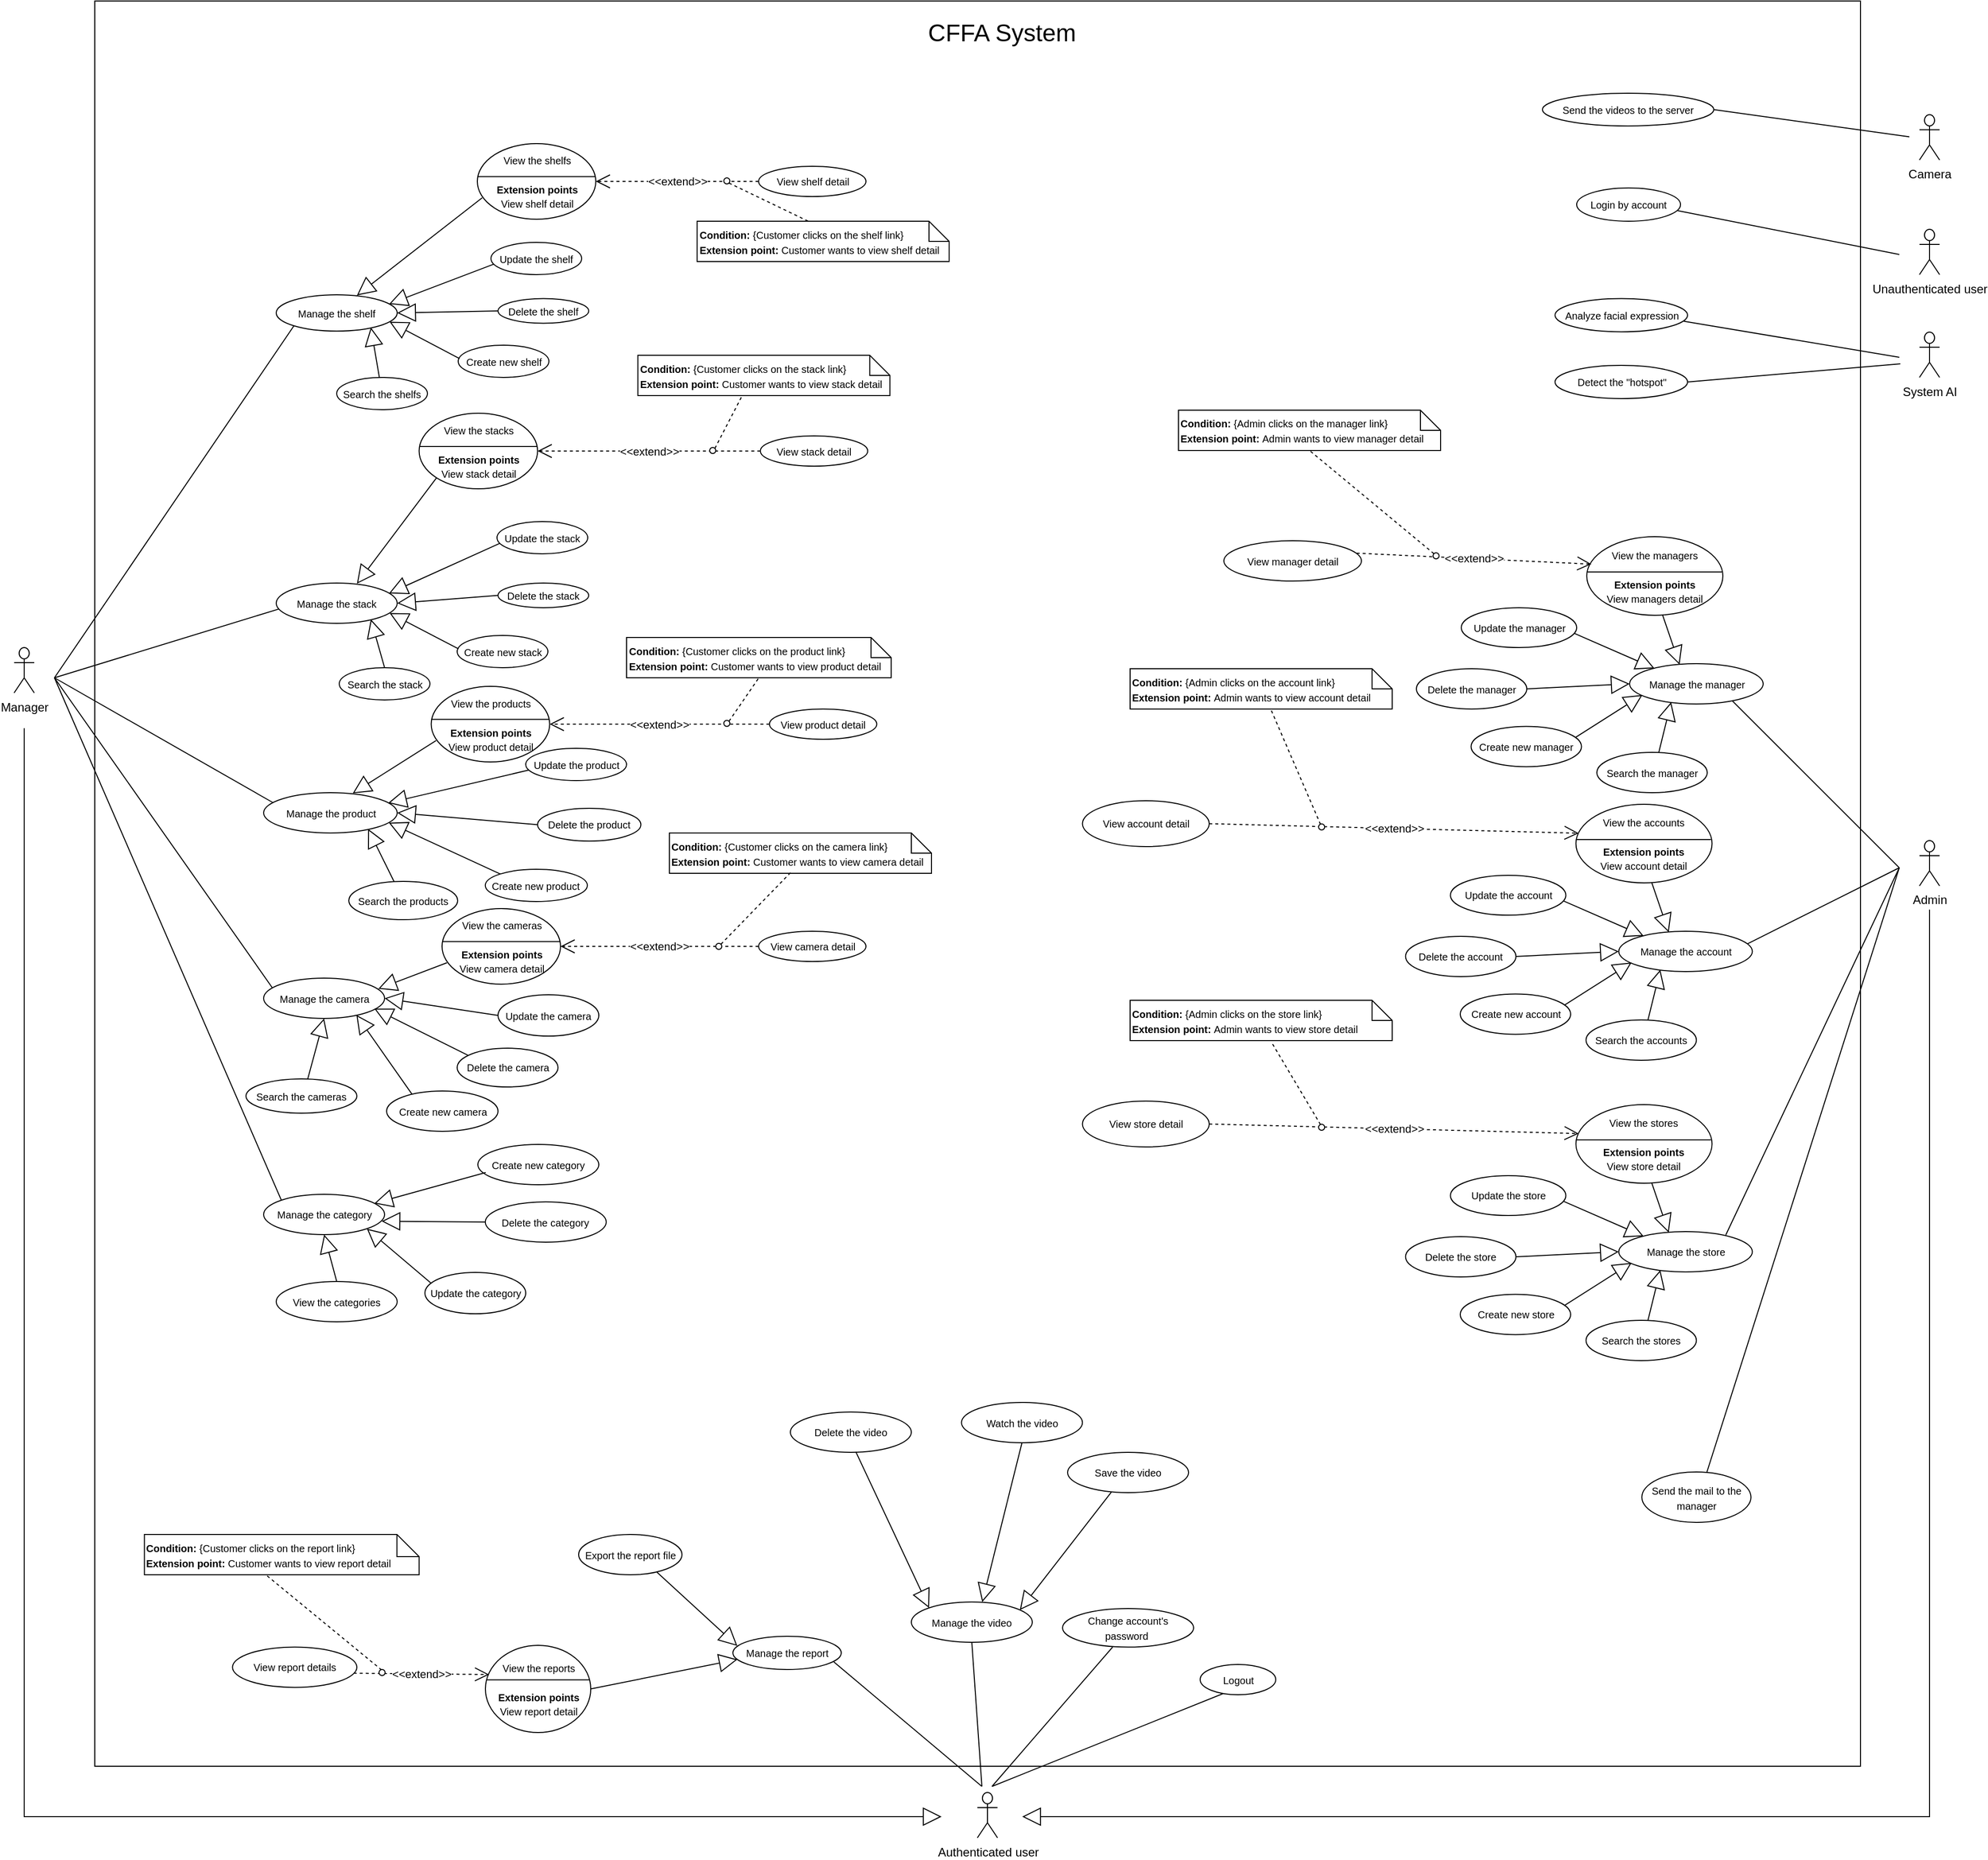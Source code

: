 <mxfile version="14.5.1" type="device"><diagram id="6UJ6OiUAnsXP5WU5iYvn" name="Page-1"><mxGraphModel dx="1186" dy="616" grid="1" gridSize="10" guides="1" tooltips="1" connect="1" arrows="1" fold="1" page="1" pageScale="1" pageWidth="850" pageHeight="1100" math="0" shadow="0"><root><mxCell id="0"/><mxCell id="1" parent="0"/><mxCell id="INBuplyQTcS28SzZKjMm-2" value="" style="whiteSpace=wrap;html=1;aspect=fixed;" parent="1" vertex="1"><mxGeometry x="110" y="30" width="1751.5" height="1751.5" as="geometry"/></mxCell><mxCell id="INBuplyQTcS28SzZKjMm-3" value="Manager" style="shape=umlActor;verticalLabelPosition=bottom;verticalAlign=top;html=1;outlineConnect=0;" parent="1" vertex="1"><mxGeometry x="30" y="671.5" width="20" height="45" as="geometry"/></mxCell><mxCell id="INBuplyQTcS28SzZKjMm-4" value="&lt;span style=&quot;font-size: 24px&quot;&gt;CFFA System&lt;/span&gt;" style="text;html=1;strokeColor=none;fillColor=none;align=center;verticalAlign=middle;whiteSpace=wrap;rounded=0;" parent="1" vertex="1"><mxGeometry x="845" y="51.5" width="330" height="20" as="geometry"/></mxCell><mxCell id="INBuplyQTcS28SzZKjMm-147" value="&lt;font style=&quot;font-size: 10px&quot;&gt;View the shelfs&lt;br&gt;&lt;br&gt;&lt;b&gt;Extension points&lt;/b&gt;&lt;br&gt;View shelf detail&lt;br&gt;&lt;/font&gt;" style="ellipse;whiteSpace=wrap;html=1;" parent="1" vertex="1"><mxGeometry x="489.5" y="171.5" width="117.5" height="75" as="geometry"/></mxCell><mxCell id="INBuplyQTcS28SzZKjMm-148" value="" style="line;strokeWidth=1;fillColor=none;align=left;verticalAlign=middle;spacingTop=-1;spacingLeft=3;spacingRight=3;rotatable=0;labelPosition=right;points=[];portConstraint=eastwest;fontSize=18;" parent="1" vertex="1"><mxGeometry x="489.5" y="200.25" width="117" height="8" as="geometry"/></mxCell><mxCell id="INBuplyQTcS28SzZKjMm-149" value="&lt;font style=&quot;font-size: 10px&quot;&gt;View shelf detail&lt;br&gt;&lt;/font&gt;" style="ellipse;whiteSpace=wrap;html=1;" parent="1" vertex="1"><mxGeometry x="768.5" y="194" width="106.5" height="30" as="geometry"/></mxCell><mxCell id="INBuplyQTcS28SzZKjMm-152" value="&amp;lt;&amp;lt;extend&amp;gt;&amp;gt;" style="endArrow=open;endSize=12;dashed=1;html=1;exitX=0;exitY=0.5;exitDx=0;exitDy=0;" parent="1" source="INBuplyQTcS28SzZKjMm-149" target="INBuplyQTcS28SzZKjMm-147" edge="1"><mxGeometry width="160" relative="1" as="geometry"><mxPoint x="763.5" y="543.08" as="sourcePoint"/><mxPoint x="923.5" y="543.5" as="targetPoint"/></mxGeometry></mxCell><mxCell id="INBuplyQTcS28SzZKjMm-153" value="&lt;font style=&quot;font-size: 10px&quot;&gt;&lt;b&gt;Condition: &lt;/b&gt;{Customer clicks on the&amp;nbsp;&lt;span style=&quot;text-align: center&quot;&gt;shelf&lt;/span&gt;&amp;nbsp;link}&lt;br&gt;&lt;b&gt;Extension point: &lt;/b&gt;Customer wants to view&amp;nbsp;&lt;span style=&quot;text-align: center&quot;&gt;shelf&lt;/span&gt;&amp;nbsp;detail&lt;/font&gt;" style="shape=note;size=20;whiteSpace=wrap;html=1;align=left;" parent="1" vertex="1"><mxGeometry x="707.5" y="248.5" width="250" height="40" as="geometry"/></mxCell><mxCell id="INBuplyQTcS28SzZKjMm-154" value="" style="endArrow=none;dashed=1;html=1;entryX=0.441;entryY=0;entryDx=0;entryDy=0;entryPerimeter=0;exitX=1;exitY=1;exitDx=0;exitDy=0;" parent="1" source="INBuplyQTcS28SzZKjMm-155" target="INBuplyQTcS28SzZKjMm-153" edge="1"><mxGeometry width="50" height="50" relative="1" as="geometry"><mxPoint x="688.5" y="606.5" as="sourcePoint"/><mxPoint x="738.5" y="556.5" as="targetPoint"/></mxGeometry></mxCell><mxCell id="INBuplyQTcS28SzZKjMm-155" value="" style="ellipse;whiteSpace=wrap;html=1;aspect=fixed;" parent="1" vertex="1"><mxGeometry x="734" y="205.5" width="6" height="6" as="geometry"/></mxCell><mxCell id="INBuplyQTcS28SzZKjMm-156" value="&lt;font style=&quot;font-size: 10px&quot;&gt;Update the&amp;nbsp;&lt;/font&gt;&lt;span style=&quot;font-size: 10px&quot;&gt;shelf&lt;/span&gt;" style="ellipse;whiteSpace=wrap;html=1;fillColor=#ffffff;gradientColor=none;" parent="1" vertex="1"><mxGeometry x="503" y="269.5" width="90" height="32" as="geometry"/></mxCell><mxCell id="INBuplyQTcS28SzZKjMm-157" value="&lt;font style=&quot;font-size: 10px&quot;&gt;Delete the&amp;nbsp;&lt;/font&gt;&lt;span style=&quot;font-size: 10px&quot;&gt;shelf&lt;/span&gt;" style="ellipse;whiteSpace=wrap;html=1;fillColor=#ffffff;gradientColor=none;" parent="1" vertex="1"><mxGeometry x="510" y="325.25" width="90" height="24.5" as="geometry"/></mxCell><mxCell id="INBuplyQTcS28SzZKjMm-158" value="&lt;span style=&quot;font-size: 10px&quot;&gt;Create new&amp;nbsp;&lt;/span&gt;&lt;span style=&quot;font-size: 10px&quot;&gt;shelf&lt;/span&gt;" style="ellipse;whiteSpace=wrap;html=1;fillColor=#ffffff;gradientColor=none;" parent="1" vertex="1"><mxGeometry x="470.5" y="371.5" width="90" height="32" as="geometry"/></mxCell><mxCell id="INBuplyQTcS28SzZKjMm-159" value="&lt;font style=&quot;font-size: 10px&quot;&gt;Search the&amp;nbsp;&lt;/font&gt;&lt;span style=&quot;font-size: 10px&quot;&gt;shelfs&lt;/span&gt;" style="ellipse;whiteSpace=wrap;html=1;fillColor=#ffffff;gradientColor=none;" parent="1" vertex="1"><mxGeometry x="350" y="403.5" width="90" height="32" as="geometry"/></mxCell><mxCell id="INBuplyQTcS28SzZKjMm-280" value="&lt;font&gt;&lt;font style=&quot;font-size: 10px&quot;&gt;Manage the report&lt;/font&gt;&lt;br&gt;&lt;/font&gt;" style="ellipse;whiteSpace=wrap;html=1;" parent="1" vertex="1"><mxGeometry x="743" y="1652.5" width="107.5" height="33" as="geometry"/></mxCell><mxCell id="INBuplyQTcS28SzZKjMm-284" value="&lt;font style=&quot;font-size: 10px&quot;&gt;View the reports&lt;br&gt;&lt;br&gt;&lt;b&gt;Extension points&lt;/b&gt;&lt;br&gt;View report detail&lt;br&gt;&lt;/font&gt;" style="ellipse;whiteSpace=wrap;html=1;" parent="1" vertex="1"><mxGeometry x="497.5" y="1661.5" width="104.5" height="86.5" as="geometry"/></mxCell><mxCell id="INBuplyQTcS28SzZKjMm-285" value="&lt;span style=&quot;font-size: 10px&quot;&gt;Export the report file&lt;/span&gt;" style="ellipse;whiteSpace=wrap;html=1;fillColor=#ffffff;gradientColor=none;" parent="1" vertex="1"><mxGeometry x="590" y="1551.5" width="102.5" height="40" as="geometry"/></mxCell><mxCell id="INBuplyQTcS28SzZKjMm-286" value="&amp;lt;&amp;lt;extend&amp;gt;&amp;gt;" style="endArrow=open;endSize=12;dashed=1;html=1;exitX=0.974;exitY=0.648;exitDx=0;exitDy=0;exitPerimeter=0;entryX=0.035;entryY=0.335;entryDx=0;entryDy=0;entryPerimeter=0;" parent="1" source="INBuplyQTcS28SzZKjMm-292" target="INBuplyQTcS28SzZKjMm-284" edge="1"><mxGeometry width="160" relative="1" as="geometry"><mxPoint x="106.0" y="1610.5" as="sourcePoint"/><mxPoint x="481" y="1686.5" as="targetPoint"/></mxGeometry></mxCell><mxCell id="INBuplyQTcS28SzZKjMm-287" value="&lt;b style=&quot;font-size: 10px&quot;&gt;Condition:&amp;nbsp;&lt;/b&gt;&lt;span style=&quot;font-size: 10px&quot;&gt;{Customer clicks on the&amp;nbsp;&lt;/span&gt;&lt;span style=&quot;font-size: 10px ; text-align: center&quot;&gt;report&lt;/span&gt;&lt;span style=&quot;font-size: 10px&quot;&gt;&amp;nbsp;link}&lt;/span&gt;&lt;br style=&quot;font-size: 10px&quot;&gt;&lt;b style=&quot;font-size: 10px&quot;&gt;Extension point:&amp;nbsp;&lt;/b&gt;&lt;span style=&quot;font-size: 10px&quot;&gt;Customer wants to view&amp;nbsp;&lt;/span&gt;&lt;span style=&quot;font-size: 10px ; text-align: center&quot;&gt;report&lt;/span&gt;&lt;span style=&quot;font-size: 10px&quot;&gt;&amp;nbsp;detail&lt;/span&gt;" style="shape=note;size=22;whiteSpace=wrap;html=1;align=left;" parent="1" vertex="1"><mxGeometry x="159.25" y="1551.5" width="272.5" height="40" as="geometry"/></mxCell><mxCell id="INBuplyQTcS28SzZKjMm-288" value="" style="endArrow=none;dashed=1;html=1;entryX=0.442;entryY=1;entryDx=0;entryDy=0;entryPerimeter=0;exitX=0.081;exitY=0.568;exitDx=0;exitDy=0;exitPerimeter=0;" parent="1" source="INBuplyQTcS28SzZKjMm-289" target="INBuplyQTcS28SzZKjMm-287" edge="1"><mxGeometry width="50" height="50" relative="1" as="geometry"><mxPoint x="241" y="1600.5" as="sourcePoint"/><mxPoint x="291" y="1550.5" as="targetPoint"/></mxGeometry></mxCell><mxCell id="INBuplyQTcS28SzZKjMm-289" value="" style="ellipse;whiteSpace=wrap;html=1;aspect=fixed;direction=south;" parent="1" vertex="1"><mxGeometry x="392" y="1685.5" width="6" height="6" as="geometry"/></mxCell><mxCell id="INBuplyQTcS28SzZKjMm-290" value="" style="line;strokeWidth=1;fillColor=none;align=left;verticalAlign=middle;spacingTop=-1;spacingLeft=3;spacingRight=3;rotatable=0;labelPosition=right;points=[];portConstraint=eastwest;" parent="1" vertex="1"><mxGeometry x="498.5" y="1691.75" width="102" height="8" as="geometry"/></mxCell><mxCell id="INBuplyQTcS28SzZKjMm-292" value="&lt;font style=&quot;font-size: 10px&quot;&gt;View report details&lt;/font&gt;" style="ellipse;whiteSpace=wrap;html=1;fillColor=#ffffff;gradientColor=none;" parent="1" vertex="1"><mxGeometry x="246.63" y="1663.25" width="123.37" height="40" as="geometry"/></mxCell><mxCell id="INBuplyQTcS28SzZKjMm-293" value="" style="endArrow=block;endSize=16;endFill=0;html=1;exitX=0.757;exitY=0.935;exitDx=0;exitDy=0;entryX=0.041;entryY=0.29;entryDx=0;entryDy=0;entryPerimeter=0;exitPerimeter=0;" parent="1" source="INBuplyQTcS28SzZKjMm-285" target="INBuplyQTcS28SzZKjMm-280" edge="1"><mxGeometry width="160" relative="1" as="geometry"><mxPoint x="360.5" y="1407.5" as="sourcePoint"/><mxPoint x="200.5" y="1354.5" as="targetPoint"/></mxGeometry></mxCell><mxCell id="INBuplyQTcS28SzZKjMm-294" value="&lt;font style=&quot;font-size: 10px&quot;&gt;Manage the video&lt;/font&gt;" style="ellipse;whiteSpace=wrap;html=1;fillColor=#ffffff;gradientColor=none;" parent="1" vertex="1"><mxGeometry x="920" y="1618.5" width="120" height="40" as="geometry"/></mxCell><mxCell id="INBuplyQTcS28SzZKjMm-295" value="&lt;font style=&quot;font-size: 10px&quot;&gt;Watch the video&lt;/font&gt;" style="ellipse;whiteSpace=wrap;html=1;fillColor=#ffffff;gradientColor=none;" parent="1" vertex="1"><mxGeometry x="969.75" y="1420.5" width="120" height="40" as="geometry"/></mxCell><mxCell id="INBuplyQTcS28SzZKjMm-296" value="&lt;font style=&quot;font-size: 10px&quot;&gt;Delete the video&lt;/font&gt;" style="ellipse;whiteSpace=wrap;html=1;fillColor=#ffffff;gradientColor=none;" parent="1" vertex="1"><mxGeometry x="800" y="1430" width="120" height="40" as="geometry"/></mxCell><mxCell id="INBuplyQTcS28SzZKjMm-298" value="" style="endArrow=block;endSize=16;endFill=0;html=1;exitX=0.5;exitY=1;exitDx=0;exitDy=0;entryX=0.586;entryY=0.002;entryDx=0;entryDy=0;entryPerimeter=0;" parent="1" source="INBuplyQTcS28SzZKjMm-295" target="INBuplyQTcS28SzZKjMm-294" edge="1"><mxGeometry width="160" relative="1" as="geometry"><mxPoint x="879" y="1428.5" as="sourcePoint"/><mxPoint x="877" y="1576.5" as="targetPoint"/></mxGeometry></mxCell><mxCell id="INBuplyQTcS28SzZKjMm-299" value="" style="endArrow=block;endSize=16;endFill=0;html=1;entryX=0;entryY=0;entryDx=0;entryDy=0;exitX=0.541;exitY=0.985;exitDx=0;exitDy=0;exitPerimeter=0;" parent="1" source="INBuplyQTcS28SzZKjMm-296" target="INBuplyQTcS28SzZKjMm-294" edge="1"><mxGeometry width="160" relative="1" as="geometry"><mxPoint x="80.5" y="1427.5" as="sourcePoint"/><mxPoint x="240.5" y="1427.5" as="targetPoint"/></mxGeometry></mxCell><mxCell id="INBuplyQTcS28SzZKjMm-304" value="&lt;font style=&quot;font-size: 10px&quot;&gt;Manage the category&lt;/font&gt;" style="ellipse;whiteSpace=wrap;html=1;fillColor=#ffffff;gradientColor=none;" parent="1" vertex="1"><mxGeometry x="277.5" y="1214" width="120" height="40" as="geometry"/></mxCell><mxCell id="INBuplyQTcS28SzZKjMm-305" value="&lt;font style=&quot;font-size: 10px&quot;&gt;Create new category&lt;/font&gt;" style="ellipse;whiteSpace=wrap;html=1;fillColor=#ffffff;gradientColor=none;" parent="1" vertex="1"><mxGeometry x="490" y="1164.5" width="120" height="40" as="geometry"/></mxCell><mxCell id="INBuplyQTcS28SzZKjMm-306" value="&lt;font style=&quot;font-size: 10px&quot;&gt;Delete the category&lt;/font&gt;" style="ellipse;whiteSpace=wrap;html=1;fillColor=#ffffff;gradientColor=none;" parent="1" vertex="1"><mxGeometry x="497.38" y="1221.5" width="120" height="40" as="geometry"/></mxCell><mxCell id="INBuplyQTcS28SzZKjMm-307" value="" style="endArrow=block;endSize=16;endFill=0;html=1;entryX=0.915;entryY=0.225;entryDx=0;entryDy=0;entryPerimeter=0;exitX=0.065;exitY=0.696;exitDx=0;exitDy=0;exitPerimeter=0;" parent="1" source="INBuplyQTcS28SzZKjMm-305" target="INBuplyQTcS28SzZKjMm-304" edge="1"><mxGeometry width="160" relative="1" as="geometry"><mxPoint x="190" y="1931.5" as="sourcePoint"/><mxPoint x="350" y="1931.5" as="targetPoint"/></mxGeometry></mxCell><mxCell id="INBuplyQTcS28SzZKjMm-308" value="" style="endArrow=block;endSize=16;endFill=0;html=1;entryX=0.975;entryY=0.667;entryDx=0;entryDy=0;entryPerimeter=0;exitX=0;exitY=0.5;exitDx=0;exitDy=0;" parent="1" source="INBuplyQTcS28SzZKjMm-306" target="INBuplyQTcS28SzZKjMm-304" edge="1"><mxGeometry width="160" relative="1" as="geometry"><mxPoint x="190" y="1931.5" as="sourcePoint"/><mxPoint x="350" y="1931.5" as="targetPoint"/></mxGeometry></mxCell><mxCell id="INBuplyQTcS28SzZKjMm-309" value="" style="endArrow=none;html=1;rounded=0;entryX=0;entryY=0;entryDx=0;entryDy=0;" parent="1" target="INBuplyQTcS28SzZKjMm-304" edge="1"><mxGeometry relative="1" as="geometry"><mxPoint x="70" y="701.5" as="sourcePoint"/><mxPoint x="177.004" y="1971.358" as="targetPoint"/></mxGeometry></mxCell><mxCell id="INBuplyQTcS28SzZKjMm-310" value="Authenticated user" style="shape=umlActor;verticalLabelPosition=bottom;verticalAlign=top;html=1;outlineConnect=0;" parent="1" vertex="1"><mxGeometry x="985.5" y="1807.5" width="20" height="45" as="geometry"/></mxCell><mxCell id="INBuplyQTcS28SzZKjMm-311" value="" style="endArrow=block;endSize=16;endFill=0;html=1;rounded=0;" parent="1" edge="1"><mxGeometry width="160" relative="1" as="geometry"><mxPoint x="40" y="751.5" as="sourcePoint"/><mxPoint x="950" y="1831.5" as="targetPoint"/><Array as="points"><mxPoint x="40" y="1831.5"/></Array></mxGeometry></mxCell><mxCell id="INBuplyQTcS28SzZKjMm-312" value="&lt;font style=&quot;font-size: 10px&quot;&gt;Logout&lt;/font&gt;" style="ellipse;whiteSpace=wrap;html=1;fillColor=#ffffff;gradientColor=none;" parent="1" vertex="1"><mxGeometry x="1206.5" y="1680.5" width="75" height="30" as="geometry"/></mxCell><mxCell id="INBuplyQTcS28SzZKjMm-321" value="" style="endArrow=none;html=1;rounded=0;exitX=0.3;exitY=0.967;exitDx=0;exitDy=0;exitPerimeter=0;" parent="1" source="INBuplyQTcS28SzZKjMm-312" edge="1"><mxGeometry relative="1" as="geometry"><mxPoint x="952.5" y="1675.5" as="sourcePoint"/><mxPoint x="1000" y="1801.5" as="targetPoint"/></mxGeometry></mxCell><mxCell id="INBuplyQTcS28SzZKjMm-323" value="Admin" style="shape=umlActor;verticalLabelPosition=bottom;verticalAlign=top;html=1;outlineConnect=0;" parent="1" vertex="1"><mxGeometry x="1920" y="863" width="20" height="45" as="geometry"/></mxCell><mxCell id="INBuplyQTcS28SzZKjMm-324" value="Unauthenticated user" style="shape=umlActor;verticalLabelPosition=bottom;verticalAlign=top;html=1;outlineConnect=0;" parent="1" vertex="1"><mxGeometry x="1920" y="256.5" width="20" height="45" as="geometry"/></mxCell><mxCell id="INBuplyQTcS28SzZKjMm-329" value="&lt;font style=&quot;font-size: 10px&quot;&gt;View the managers&lt;br&gt;&lt;br&gt;&lt;b&gt;Extension points&lt;/b&gt;&lt;br&gt;View managers detail&lt;br&gt;&lt;/font&gt;" style="ellipse;whiteSpace=wrap;html=1;" parent="1" vertex="1"><mxGeometry x="1590" y="561.5" width="135" height="78" as="geometry"/></mxCell><mxCell id="INBuplyQTcS28SzZKjMm-330" value="&lt;font style=&quot;font-size: 10px&quot;&gt;View manager detail&lt;br&gt;&lt;/font&gt;" style="ellipse;whiteSpace=wrap;html=1;" parent="1" vertex="1"><mxGeometry x="1230" y="565.5" width="136.5" height="40" as="geometry"/></mxCell><mxCell id="INBuplyQTcS28SzZKjMm-331" value="&amp;lt;&amp;lt;extend&amp;gt;&amp;gt;" style="endArrow=open;endSize=12;dashed=1;html=1;entryX=0.034;entryY=0.349;entryDx=0;entryDy=0;entryPerimeter=0;exitX=0.965;exitY=0.309;exitDx=0;exitDy=0;exitPerimeter=0;" parent="1" source="INBuplyQTcS28SzZKjMm-330" target="INBuplyQTcS28SzZKjMm-329" edge="1"><mxGeometry width="160" relative="1" as="geometry"><mxPoint x="2112" y="981" as="sourcePoint"/><mxPoint x="2040" y="1018" as="targetPoint"/></mxGeometry></mxCell><mxCell id="INBuplyQTcS28SzZKjMm-332" value="&lt;font style=&quot;font-size: 10px&quot;&gt;&lt;b&gt;Condition: &lt;/b&gt;{Admin&amp;nbsp;clicks on the&amp;nbsp;&lt;span style=&quot;text-align: center&quot;&gt;manager&lt;/span&gt;&amp;nbsp;link}&lt;br&gt;&lt;b&gt;Extension point:&amp;nbsp;&lt;/b&gt;Admin&amp;nbsp;wants to view&amp;nbsp;&lt;span style=&quot;text-align: center&quot;&gt;manager&lt;/span&gt;&amp;nbsp;detail&lt;/font&gt;" style="shape=note;size=20;whiteSpace=wrap;html=1;align=left;" parent="1" vertex="1"><mxGeometry x="1185" y="436" width="260" height="40" as="geometry"/></mxCell><mxCell id="INBuplyQTcS28SzZKjMm-333" value="" style="endArrow=none;dashed=1;html=1;entryX=0.5;entryY=1;entryDx=0;entryDy=0;entryPerimeter=0;exitX=0;exitY=0;exitDx=0;exitDy=0;" parent="1" source="INBuplyQTcS28SzZKjMm-334" target="INBuplyQTcS28SzZKjMm-332" edge="1"><mxGeometry width="50" height="50" relative="1" as="geometry"><mxPoint x="1805" y="1081" as="sourcePoint"/><mxPoint x="1855" y="1031" as="targetPoint"/></mxGeometry></mxCell><mxCell id="INBuplyQTcS28SzZKjMm-334" value="" style="ellipse;whiteSpace=wrap;html=1;aspect=fixed;" parent="1" vertex="1"><mxGeometry x="1437.5" y="577.5" width="6" height="6" as="geometry"/></mxCell><mxCell id="INBuplyQTcS28SzZKjMm-337" value="&lt;span style=&quot;font-size: 10px&quot;&gt;Update the manager&lt;/span&gt;" style="ellipse;whiteSpace=wrap;html=1;fillColor=#ffffff;gradientColor=none;" parent="1" vertex="1"><mxGeometry x="1465.5" y="632" width="114.5" height="39.5" as="geometry"/></mxCell><mxCell id="INBuplyQTcS28SzZKjMm-352" value="" style="line;strokeWidth=1;fillColor=none;align=left;verticalAlign=middle;spacingTop=-1;spacingLeft=3;spacingRight=3;rotatable=0;labelPosition=right;points=[];portConstraint=eastwest;" parent="1" vertex="1"><mxGeometry x="1590" y="592.5" width="134" height="8" as="geometry"/></mxCell><mxCell id="INBuplyQTcS28SzZKjMm-353" value="" style="endArrow=none;html=1;rounded=0;exitX=0.766;exitY=0.913;exitDx=0;exitDy=0;exitPerimeter=0;" parent="1" source="VjTI8gnujte1KdAlJKVW-103" edge="1"><mxGeometry relative="1" as="geometry"><mxPoint x="1650" y="780.31" as="sourcePoint"/><mxPoint x="1900" y="890" as="targetPoint"/></mxGeometry></mxCell><mxCell id="INBuplyQTcS28SzZKjMm-354" value="&lt;span style=&quot;font-size: 10px&quot;&gt;Login by account&lt;/span&gt;" style="ellipse;whiteSpace=wrap;html=1;fillColor=#ffffff;gradientColor=none;" parent="1" vertex="1"><mxGeometry x="1580" y="215.5" width="103" height="33" as="geometry"/></mxCell><mxCell id="INBuplyQTcS28SzZKjMm-356" value="" style="endArrow=none;html=1;rounded=0;exitX=0.972;exitY=0.682;exitDx=0;exitDy=0;exitPerimeter=0;" parent="1" source="INBuplyQTcS28SzZKjMm-354" edge="1"><mxGeometry relative="1" as="geometry"><mxPoint x="1690.0" y="278.5" as="sourcePoint"/><mxPoint x="1900" y="281.5" as="targetPoint"/></mxGeometry></mxCell><mxCell id="INBuplyQTcS28SzZKjMm-358" value="&lt;span style=&quot;font-size: 10px&quot;&gt;Send the videos to the server&lt;/span&gt;" style="ellipse;whiteSpace=wrap;html=1;fillColor=#ffffff;gradientColor=none;" parent="1" vertex="1"><mxGeometry x="1546" y="121.5" width="170" height="32.5" as="geometry"/></mxCell><mxCell id="INBuplyQTcS28SzZKjMm-359" value="" style="endArrow=none;html=1;rounded=0;exitX=1;exitY=0.5;exitDx=0;exitDy=0;" parent="1" source="INBuplyQTcS28SzZKjMm-358" edge="1"><mxGeometry relative="1" as="geometry"><mxPoint x="1690" y="174.75" as="sourcePoint"/><mxPoint x="1910" y="164.75" as="targetPoint"/></mxGeometry></mxCell><mxCell id="INBuplyQTcS28SzZKjMm-360" value="" style="endArrow=block;endSize=16;endFill=0;html=1;rounded=0;" parent="1" edge="1"><mxGeometry width="160" relative="1" as="geometry"><mxPoint x="1930" y="931.5" as="sourcePoint"/><mxPoint x="1030" y="1831.5" as="targetPoint"/><Array as="points"><mxPoint x="1930" y="1831.5"/></Array></mxGeometry></mxCell><mxCell id="VjTI8gnujte1KdAlJKVW-1" value="&lt;font style=&quot;font-size: 10px&quot;&gt;Manage the shelf&lt;/font&gt;" style="ellipse;whiteSpace=wrap;html=1;" parent="1" vertex="1"><mxGeometry x="290" y="321.5" width="120" height="36" as="geometry"/></mxCell><mxCell id="VjTI8gnujte1KdAlJKVW-13" value="" style="endArrow=block;endSize=16;endFill=0;html=1;entryX=0.667;entryY=0.017;entryDx=0;entryDy=0;entryPerimeter=0;exitX=0.041;exitY=0.717;exitDx=0;exitDy=0;exitPerimeter=0;" parent="1" source="INBuplyQTcS28SzZKjMm-147" target="VjTI8gnujte1KdAlJKVW-1" edge="1"><mxGeometry width="160" relative="1" as="geometry"><mxPoint x="509" y="288.5" as="sourcePoint"/><mxPoint x="371.8" y="307.5" as="targetPoint"/></mxGeometry></mxCell><mxCell id="VjTI8gnujte1KdAlJKVW-14" value="" style="endArrow=block;endSize=16;endFill=0;html=1;entryX=0.933;entryY=0.255;entryDx=0;entryDy=0;entryPerimeter=0;exitX=0.032;exitY=0.673;exitDx=0;exitDy=0;exitPerimeter=0;" parent="1" source="INBuplyQTcS28SzZKjMm-156" target="VjTI8gnujte1KdAlJKVW-1" edge="1"><mxGeometry width="160" relative="1" as="geometry"><mxPoint x="504.318" y="235.275" as="sourcePoint"/><mxPoint x="380.04" y="328.18" as="targetPoint"/></mxGeometry></mxCell><mxCell id="VjTI8gnujte1KdAlJKVW-15" value="" style="endArrow=block;endSize=16;endFill=0;html=1;entryX=1;entryY=0.5;entryDx=0;entryDy=0;exitX=0;exitY=0.5;exitDx=0;exitDy=0;" parent="1" source="INBuplyQTcS28SzZKjMm-157" target="VjTI8gnujte1KdAlJKVW-1" edge="1"><mxGeometry width="160" relative="1" as="geometry"><mxPoint x="522.88" y="301.036" as="sourcePoint"/><mxPoint x="411.96" y="337.7" as="targetPoint"/></mxGeometry></mxCell><mxCell id="VjTI8gnujte1KdAlJKVW-16" value="" style="endArrow=block;endSize=16;endFill=0;html=1;entryX=0.937;entryY=0.743;entryDx=0;entryDy=0;exitX=0.015;exitY=0.417;exitDx=0;exitDy=0;entryPerimeter=0;exitPerimeter=0;" parent="1" source="INBuplyQTcS28SzZKjMm-158" target="VjTI8gnujte1KdAlJKVW-1" edge="1"><mxGeometry width="160" relative="1" as="geometry"><mxPoint x="520.0" y="347.5" as="sourcePoint"/><mxPoint x="420" y="347.5" as="targetPoint"/></mxGeometry></mxCell><mxCell id="VjTI8gnujte1KdAlJKVW-17" value="" style="endArrow=block;endSize=16;endFill=0;html=1;entryX=0.782;entryY=0.898;entryDx=0;entryDy=0;entryPerimeter=0;" parent="1" source="INBuplyQTcS28SzZKjMm-159" target="VjTI8gnujte1KdAlJKVW-1" edge="1"><mxGeometry width="160" relative="1" as="geometry"><mxPoint x="469.9" y="406.244" as="sourcePoint"/><mxPoint x="370.0" y="371.5" as="targetPoint"/></mxGeometry></mxCell><mxCell id="VjTI8gnujte1KdAlJKVW-18" value="" style="endArrow=none;html=1;rounded=0;entryX=0;entryY=1;entryDx=0;entryDy=0;" parent="1" target="VjTI8gnujte1KdAlJKVW-1" edge="1"><mxGeometry relative="1" as="geometry"><mxPoint x="70" y="701.5" as="sourcePoint"/><mxPoint x="262.574" y="1770.428" as="targetPoint"/></mxGeometry></mxCell><mxCell id="VjTI8gnujte1KdAlJKVW-19" value="&lt;font style=&quot;font-size: 10px&quot;&gt;View the stacks&lt;br&gt;&lt;br&gt;&lt;b&gt;Extension points&lt;/b&gt;&lt;br&gt;View stack detail&lt;br&gt;&lt;/font&gt;" style="ellipse;whiteSpace=wrap;html=1;" parent="1" vertex="1"><mxGeometry x="431.75" y="439" width="117.5" height="75" as="geometry"/></mxCell><mxCell id="VjTI8gnujte1KdAlJKVW-20" value="" style="line;strokeWidth=1;fillColor=none;align=left;verticalAlign=middle;spacingTop=-1;spacingLeft=3;spacingRight=3;rotatable=0;labelPosition=right;points=[];portConstraint=eastwest;fontSize=18;" parent="1" vertex="1"><mxGeometry x="432" y="468" width="117" height="8" as="geometry"/></mxCell><mxCell id="VjTI8gnujte1KdAlJKVW-21" value="&lt;font style=&quot;font-size: 10px&quot;&gt;View stack detail&lt;br&gt;&lt;/font&gt;" style="ellipse;whiteSpace=wrap;html=1;" parent="1" vertex="1"><mxGeometry x="770.25" y="461.5" width="106.5" height="30" as="geometry"/></mxCell><mxCell id="VjTI8gnujte1KdAlJKVW-22" value="&amp;lt;&amp;lt;extend&amp;gt;&amp;gt;" style="endArrow=open;endSize=12;dashed=1;html=1;exitX=0;exitY=0.5;exitDx=0;exitDy=0;" parent="1" source="VjTI8gnujte1KdAlJKVW-21" target="VjTI8gnujte1KdAlJKVW-19" edge="1"><mxGeometry width="160" relative="1" as="geometry"><mxPoint x="763.5" y="833.08" as="sourcePoint"/><mxPoint x="923.5" y="833.5" as="targetPoint"/></mxGeometry></mxCell><mxCell id="VjTI8gnujte1KdAlJKVW-23" value="&lt;font style=&quot;font-size: 10px&quot;&gt;&lt;b&gt;Condition: &lt;/b&gt;{Customer clicks on the&amp;nbsp;&lt;span style=&quot;text-align: center&quot;&gt;stack&lt;/span&gt;&amp;nbsp;link}&lt;br&gt;&lt;b&gt;Extension point: &lt;/b&gt;Customer wants to view&amp;nbsp;&lt;span style=&quot;text-align: center&quot;&gt;stack&lt;/span&gt;&amp;nbsp;detail&lt;/font&gt;" style="shape=note;size=20;whiteSpace=wrap;html=1;align=left;" parent="1" vertex="1"><mxGeometry x="648.75" y="381.5" width="250" height="40" as="geometry"/></mxCell><mxCell id="VjTI8gnujte1KdAlJKVW-24" value="" style="endArrow=none;dashed=1;html=1;entryX=0.414;entryY=1;entryDx=0;entryDy=0;entryPerimeter=0;exitX=1;exitY=0;exitDx=0;exitDy=0;" parent="1" source="VjTI8gnujte1KdAlJKVW-25" target="VjTI8gnujte1KdAlJKVW-23" edge="1"><mxGeometry width="50" height="50" relative="1" as="geometry"><mxPoint x="688.5" y="896.5" as="sourcePoint"/><mxPoint x="738.5" y="846.5" as="targetPoint"/></mxGeometry></mxCell><mxCell id="VjTI8gnujte1KdAlJKVW-25" value="" style="ellipse;whiteSpace=wrap;html=1;aspect=fixed;" parent="1" vertex="1"><mxGeometry x="720" y="473" width="6" height="6" as="geometry"/></mxCell><mxCell id="VjTI8gnujte1KdAlJKVW-26" value="&lt;font style=&quot;font-size: 10px&quot;&gt;Update the&amp;nbsp;&lt;/font&gt;&lt;span style=&quot;font-size: 10px&quot;&gt;stack&lt;/span&gt;" style="ellipse;whiteSpace=wrap;html=1;fillColor=#ffffff;gradientColor=none;" parent="1" vertex="1"><mxGeometry x="509" y="546.5" width="90" height="32" as="geometry"/></mxCell><mxCell id="VjTI8gnujte1KdAlJKVW-27" value="&lt;font style=&quot;font-size: 10px&quot;&gt;&lt;font style=&quot;font-size: 10px&quot;&gt;Delete the&amp;nbsp;&lt;/font&gt;stack&lt;/font&gt;" style="ellipse;whiteSpace=wrap;html=1;fillColor=#ffffff;gradientColor=none;" parent="1" vertex="1"><mxGeometry x="510" y="607.5" width="90" height="24.5" as="geometry"/></mxCell><mxCell id="VjTI8gnujte1KdAlJKVW-28" value="&lt;font style=&quot;font-size: 10px&quot;&gt;Create new&amp;nbsp;stack&lt;/font&gt;" style="ellipse;whiteSpace=wrap;html=1;fillColor=#ffffff;gradientColor=none;" parent="1" vertex="1"><mxGeometry x="469.5" y="659.5" width="90" height="32" as="geometry"/></mxCell><mxCell id="VjTI8gnujte1KdAlJKVW-29" value="&lt;font style=&quot;font-size: 10px&quot;&gt;&lt;font style=&quot;font-size: 10px&quot;&gt;Search the&amp;nbsp;&lt;/font&gt;stack&lt;/font&gt;" style="ellipse;whiteSpace=wrap;html=1;fillColor=#ffffff;gradientColor=none;" parent="1" vertex="1"><mxGeometry x="352.5" y="691.5" width="90" height="32" as="geometry"/></mxCell><mxCell id="VjTI8gnujte1KdAlJKVW-30" value="&lt;font style=&quot;font-size: 10px&quot;&gt;Manage the stack&lt;/font&gt;" style="ellipse;whiteSpace=wrap;html=1;" parent="1" vertex="1"><mxGeometry x="290" y="607.5" width="120" height="40" as="geometry"/></mxCell><mxCell id="VjTI8gnujte1KdAlJKVW-31" value="" style="endArrow=block;endSize=16;endFill=0;html=1;entryX=0.667;entryY=0.017;entryDx=0;entryDy=0;entryPerimeter=0;exitX=0;exitY=1;exitDx=0;exitDy=0;" parent="1" source="VjTI8gnujte1KdAlJKVW-19" target="VjTI8gnujte1KdAlJKVW-30" edge="1"><mxGeometry width="160" relative="1" as="geometry"><mxPoint x="509" y="578.5" as="sourcePoint"/><mxPoint x="371.8" y="597.5" as="targetPoint"/></mxGeometry></mxCell><mxCell id="VjTI8gnujte1KdAlJKVW-32" value="" style="endArrow=block;endSize=16;endFill=0;html=1;entryX=0.933;entryY=0.255;entryDx=0;entryDy=0;entryPerimeter=0;exitX=0.032;exitY=0.673;exitDx=0;exitDy=0;exitPerimeter=0;" parent="1" source="VjTI8gnujte1KdAlJKVW-26" target="VjTI8gnujte1KdAlJKVW-30" edge="1"><mxGeometry width="160" relative="1" as="geometry"><mxPoint x="504.318" y="525.275" as="sourcePoint"/><mxPoint x="380.04" y="618.18" as="targetPoint"/></mxGeometry></mxCell><mxCell id="VjTI8gnujte1KdAlJKVW-33" value="" style="endArrow=block;endSize=16;endFill=0;html=1;entryX=1;entryY=0.5;entryDx=0;entryDy=0;exitX=0;exitY=0.5;exitDx=0;exitDy=0;" parent="1" source="VjTI8gnujte1KdAlJKVW-27" target="VjTI8gnujte1KdAlJKVW-30" edge="1"><mxGeometry width="160" relative="1" as="geometry"><mxPoint x="522.88" y="591.036" as="sourcePoint"/><mxPoint x="411.96" y="627.7" as="targetPoint"/></mxGeometry></mxCell><mxCell id="VjTI8gnujte1KdAlJKVW-34" value="" style="endArrow=block;endSize=16;endFill=0;html=1;entryX=0.937;entryY=0.743;entryDx=0;entryDy=0;exitX=0.015;exitY=0.417;exitDx=0;exitDy=0;entryPerimeter=0;exitPerimeter=0;" parent="1" source="VjTI8gnujte1KdAlJKVW-28" target="VjTI8gnujte1KdAlJKVW-30" edge="1"><mxGeometry width="160" relative="1" as="geometry"><mxPoint x="520.0" y="637.5" as="sourcePoint"/><mxPoint x="420" y="637.5" as="targetPoint"/></mxGeometry></mxCell><mxCell id="VjTI8gnujte1KdAlJKVW-35" value="" style="endArrow=block;endSize=16;endFill=0;html=1;entryX=0.782;entryY=0.898;entryDx=0;entryDy=0;exitX=0.5;exitY=0;exitDx=0;exitDy=0;entryPerimeter=0;" parent="1" source="VjTI8gnujte1KdAlJKVW-29" target="VjTI8gnujte1KdAlJKVW-30" edge="1"><mxGeometry width="160" relative="1" as="geometry"><mxPoint x="469.9" y="696.244" as="sourcePoint"/><mxPoint x="370.0" y="661.5" as="targetPoint"/></mxGeometry></mxCell><mxCell id="VjTI8gnujte1KdAlJKVW-36" value="" style="endArrow=none;html=1;rounded=0;entryX=0.024;entryY=0.642;entryDx=0;entryDy=0;entryPerimeter=0;" parent="1" target="VjTI8gnujte1KdAlJKVW-30" edge="1"><mxGeometry relative="1" as="geometry"><mxPoint x="70" y="701.5" as="sourcePoint"/><mxPoint x="317.574" y="361.642" as="targetPoint"/></mxGeometry></mxCell><mxCell id="VjTI8gnujte1KdAlJKVW-37" value="&lt;font style=&quot;font-size: 10px&quot;&gt;View the products&lt;br&gt;&lt;br&gt;&lt;b&gt;Extension points&lt;/b&gt;&lt;br&gt;View product detail&lt;br&gt;&lt;/font&gt;" style="ellipse;whiteSpace=wrap;html=1;" parent="1" vertex="1"><mxGeometry x="443.75" y="710" width="117.5" height="75" as="geometry"/></mxCell><mxCell id="VjTI8gnujte1KdAlJKVW-38" value="" style="line;strokeWidth=1;fillColor=none;align=left;verticalAlign=middle;spacingTop=-1;spacingLeft=3;spacingRight=3;rotatable=0;labelPosition=right;points=[];portConstraint=eastwest;fontSize=18;" parent="1" vertex="1"><mxGeometry x="443.75" y="738.75" width="117" height="8" as="geometry"/></mxCell><mxCell id="VjTI8gnujte1KdAlJKVW-39" value="&lt;font style=&quot;font-size: 10px&quot;&gt;View product detail&lt;br&gt;&lt;/font&gt;" style="ellipse;whiteSpace=wrap;html=1;" parent="1" vertex="1"><mxGeometry x="779.25" y="732.5" width="106.5" height="30" as="geometry"/></mxCell><mxCell id="VjTI8gnujte1KdAlJKVW-40" value="&amp;lt;&amp;lt;extend&amp;gt;&amp;gt;" style="endArrow=open;endSize=12;dashed=1;html=1;exitX=0;exitY=0.5;exitDx=0;exitDy=0;" parent="1" source="VjTI8gnujte1KdAlJKVW-39" target="VjTI8gnujte1KdAlJKVW-37" edge="1"><mxGeometry width="160" relative="1" as="geometry"><mxPoint x="776" y="1139.08" as="sourcePoint"/><mxPoint x="936" y="1139.5" as="targetPoint"/></mxGeometry></mxCell><mxCell id="VjTI8gnujte1KdAlJKVW-41" value="&lt;font style=&quot;font-size: 10px&quot;&gt;&lt;b&gt;Condition: &lt;/b&gt;{Customer clicks on the&amp;nbsp;&lt;span style=&quot;text-align: center&quot;&gt;product&lt;/span&gt;&amp;nbsp;link}&lt;br&gt;&lt;b&gt;Extension point: &lt;/b&gt;Customer wants to view&amp;nbsp;&lt;span style=&quot;text-align: center&quot;&gt;product&lt;/span&gt;&amp;nbsp;detail&lt;/font&gt;" style="shape=note;size=20;whiteSpace=wrap;html=1;align=left;" parent="1" vertex="1"><mxGeometry x="637.5" y="661.5" width="262.5" height="40" as="geometry"/></mxCell><mxCell id="VjTI8gnujte1KdAlJKVW-42" value="" style="endArrow=none;dashed=1;html=1;entryX=0.5;entryY=1;entryDx=0;entryDy=0;entryPerimeter=0;exitX=1;exitY=0;exitDx=0;exitDy=0;" parent="1" source="VjTI8gnujte1KdAlJKVW-43" target="VjTI8gnujte1KdAlJKVW-41" edge="1"><mxGeometry width="50" height="50" relative="1" as="geometry"><mxPoint x="618.5" y="1019.5" as="sourcePoint"/><mxPoint x="668.5" y="969.5" as="targetPoint"/></mxGeometry></mxCell><mxCell id="VjTI8gnujte1KdAlJKVW-43" value="" style="ellipse;whiteSpace=wrap;html=1;aspect=fixed;" parent="1" vertex="1"><mxGeometry x="734" y="743.75" width="6" height="6" as="geometry"/></mxCell><mxCell id="VjTI8gnujte1KdAlJKVW-44" value="&lt;font style=&quot;font-size: 10px&quot;&gt;Update the product&lt;/font&gt;" style="ellipse;whiteSpace=wrap;html=1;fillColor=#ffffff;gradientColor=none;" parent="1" vertex="1"><mxGeometry x="537.5" y="771.5" width="100" height="32" as="geometry"/></mxCell><mxCell id="VjTI8gnujte1KdAlJKVW-45" value="&lt;font style=&quot;font-size: 10px&quot;&gt;Delete the product&lt;/font&gt;" style="ellipse;whiteSpace=wrap;html=1;fillColor=#ffffff;gradientColor=none;" parent="1" vertex="1"><mxGeometry x="549.25" y="831" width="102.5" height="32.5" as="geometry"/></mxCell><mxCell id="VjTI8gnujte1KdAlJKVW-46" value="&lt;span style=&quot;font-size: 10px&quot;&gt;Create new product&lt;/span&gt;" style="ellipse;whiteSpace=wrap;html=1;fillColor=#ffffff;gradientColor=none;" parent="1" vertex="1"><mxGeometry x="497.38" y="891.5" width="101.25" height="32" as="geometry"/></mxCell><mxCell id="VjTI8gnujte1KdAlJKVW-47" value="&lt;font style=&quot;font-size: 10px&quot;&gt;Search the product&lt;/font&gt;&lt;span style=&quot;font-size: 10px&quot;&gt;s&lt;/span&gt;" style="ellipse;whiteSpace=wrap;html=1;fillColor=#ffffff;gradientColor=none;" parent="1" vertex="1"><mxGeometry x="362" y="903.5" width="108" height="38" as="geometry"/></mxCell><mxCell id="VjTI8gnujte1KdAlJKVW-48" value="&lt;font style=&quot;font-size: 10px&quot;&gt;Manage the product&lt;/font&gt;" style="ellipse;whiteSpace=wrap;html=1;" parent="1" vertex="1"><mxGeometry x="277.5" y="815.5" width="132.5" height="40" as="geometry"/></mxCell><mxCell id="VjTI8gnujte1KdAlJKVW-49" value="" style="endArrow=block;endSize=16;endFill=0;html=1;entryX=0.667;entryY=0.017;entryDx=0;entryDy=0;entryPerimeter=0;exitX=0.041;exitY=0.717;exitDx=0;exitDy=0;exitPerimeter=0;" parent="1" source="VjTI8gnujte1KdAlJKVW-37" target="VjTI8gnujte1KdAlJKVW-48" edge="1"><mxGeometry width="160" relative="1" as="geometry"><mxPoint x="521.5" y="884.5" as="sourcePoint"/><mxPoint x="384.3" y="903.5" as="targetPoint"/></mxGeometry></mxCell><mxCell id="VjTI8gnujte1KdAlJKVW-50" value="" style="endArrow=block;endSize=16;endFill=0;html=1;entryX=0.933;entryY=0.255;entryDx=0;entryDy=0;entryPerimeter=0;exitX=0.032;exitY=0.673;exitDx=0;exitDy=0;exitPerimeter=0;" parent="1" source="VjTI8gnujte1KdAlJKVW-44" target="VjTI8gnujte1KdAlJKVW-48" edge="1"><mxGeometry width="160" relative="1" as="geometry"><mxPoint x="516.818" y="831.275" as="sourcePoint"/><mxPoint x="392.54" y="924.18" as="targetPoint"/></mxGeometry></mxCell><mxCell id="VjTI8gnujte1KdAlJKVW-51" value="" style="endArrow=block;endSize=16;endFill=0;html=1;entryX=1;entryY=0.5;entryDx=0;entryDy=0;exitX=0;exitY=0.5;exitDx=0;exitDy=0;" parent="1" source="VjTI8gnujte1KdAlJKVW-45" target="VjTI8gnujte1KdAlJKVW-48" edge="1"><mxGeometry width="160" relative="1" as="geometry"><mxPoint x="535.38" y="897.036" as="sourcePoint"/><mxPoint x="424.46" y="933.7" as="targetPoint"/></mxGeometry></mxCell><mxCell id="VjTI8gnujte1KdAlJKVW-52" value="" style="endArrow=block;endSize=16;endFill=0;html=1;entryX=0.937;entryY=0.743;entryDx=0;entryDy=0;exitX=0;exitY=0;exitDx=0;exitDy=0;entryPerimeter=0;" parent="1" source="VjTI8gnujte1KdAlJKVW-46" target="VjTI8gnujte1KdAlJKVW-48" edge="1"><mxGeometry width="160" relative="1" as="geometry"><mxPoint x="532.5" y="943.5" as="sourcePoint"/><mxPoint x="432.5" y="943.5" as="targetPoint"/></mxGeometry></mxCell><mxCell id="VjTI8gnujte1KdAlJKVW-53" value="" style="endArrow=block;endSize=16;endFill=0;html=1;entryX=0.782;entryY=0.898;entryDx=0;entryDy=0;entryPerimeter=0;" parent="1" source="VjTI8gnujte1KdAlJKVW-47" target="VjTI8gnujte1KdAlJKVW-48" edge="1"><mxGeometry width="160" relative="1" as="geometry"><mxPoint x="482.4" y="1002.244" as="sourcePoint"/><mxPoint x="382.5" y="967.5" as="targetPoint"/></mxGeometry></mxCell><mxCell id="VjTI8gnujte1KdAlJKVW-55" value="&lt;font style=&quot;font-size: 10px&quot;&gt;View the cameras&lt;br&gt;&lt;br&gt;&lt;b&gt;Extension points&lt;/b&gt;&lt;br&gt;View camera detail&lt;br&gt;&lt;/font&gt;" style="ellipse;whiteSpace=wrap;html=1;" parent="1" vertex="1"><mxGeometry x="454.5" y="930.5" width="117.5" height="75" as="geometry"/></mxCell><mxCell id="VjTI8gnujte1KdAlJKVW-56" value="" style="line;strokeWidth=1;fillColor=none;align=left;verticalAlign=middle;spacingTop=-1;spacingLeft=3;spacingRight=3;rotatable=0;labelPosition=right;points=[];portConstraint=eastwest;fontSize=18;" parent="1" vertex="1"><mxGeometry x="454.5" y="959.25" width="117" height="8" as="geometry"/></mxCell><mxCell id="VjTI8gnujte1KdAlJKVW-57" value="&lt;font style=&quot;font-size: 10px&quot;&gt;View camera detail&lt;br&gt;&lt;/font&gt;" style="ellipse;whiteSpace=wrap;html=1;" parent="1" vertex="1"><mxGeometry x="768.5" y="953" width="106.5" height="30" as="geometry"/></mxCell><mxCell id="VjTI8gnujte1KdAlJKVW-58" value="&amp;lt;&amp;lt;extend&amp;gt;&amp;gt;" style="endArrow=open;endSize=12;dashed=1;html=1;exitX=0;exitY=0.5;exitDx=0;exitDy=0;" parent="1" source="VjTI8gnujte1KdAlJKVW-57" target="VjTI8gnujte1KdAlJKVW-55" edge="1"><mxGeometry width="160" relative="1" as="geometry"><mxPoint x="765.25" y="1433.08" as="sourcePoint"/><mxPoint x="925.25" y="1433.5" as="targetPoint"/></mxGeometry></mxCell><mxCell id="VjTI8gnujte1KdAlJKVW-59" value="&lt;font style=&quot;font-size: 10px&quot;&gt;&lt;b&gt;Condition: &lt;/b&gt;{Customer clicks on the&amp;nbsp;&lt;span style=&quot;text-align: center&quot;&gt;camera&lt;/span&gt;&amp;nbsp;link}&lt;br&gt;&lt;b&gt;Extension point: &lt;/b&gt;Customer wants to view&amp;nbsp;&lt;span style=&quot;text-align: center&quot;&gt;camera&lt;/span&gt;&amp;nbsp;detail&lt;/font&gt;" style="shape=note;size=20;whiteSpace=wrap;html=1;align=left;" parent="1" vertex="1"><mxGeometry x="680" y="855.5" width="260" height="40" as="geometry"/></mxCell><mxCell id="VjTI8gnujte1KdAlJKVW-60" value="" style="endArrow=none;dashed=1;html=1;entryX=0.462;entryY=0.985;entryDx=0;entryDy=0;entryPerimeter=0;exitX=1;exitY=0;exitDx=0;exitDy=0;" parent="1" source="VjTI8gnujte1KdAlJKVW-61" target="VjTI8gnujte1KdAlJKVW-59" edge="1"><mxGeometry width="50" height="50" relative="1" as="geometry"><mxPoint x="690.25" y="1496.5" as="sourcePoint"/><mxPoint x="740.25" y="1446.5" as="targetPoint"/></mxGeometry></mxCell><mxCell id="VjTI8gnujte1KdAlJKVW-61" value="" style="ellipse;whiteSpace=wrap;html=1;aspect=fixed;" parent="1" vertex="1"><mxGeometry x="726" y="965" width="6" height="6" as="geometry"/></mxCell><mxCell id="VjTI8gnujte1KdAlJKVW-62" value="&lt;font style=&quot;font-size: 10px&quot;&gt;Update the&amp;nbsp;&lt;/font&gt;&lt;span style=&quot;font-size: 10px&quot;&gt;camera&lt;/span&gt;" style="ellipse;whiteSpace=wrap;html=1;fillColor=#ffffff;gradientColor=none;" parent="1" vertex="1"><mxGeometry x="510" y="1016" width="100" height="41" as="geometry"/></mxCell><mxCell id="VjTI8gnujte1KdAlJKVW-63" value="&lt;font style=&quot;font-size: 10px&quot;&gt;Delete the camera&lt;/font&gt;" style="ellipse;whiteSpace=wrap;html=1;fillColor=#ffffff;gradientColor=none;" parent="1" vertex="1"><mxGeometry x="469.5" y="1069" width="100" height="38.5" as="geometry"/></mxCell><mxCell id="VjTI8gnujte1KdAlJKVW-64" value="&lt;span style=&quot;font-size: 10px&quot;&gt;Create new&amp;nbsp;&lt;/span&gt;&lt;span style=&quot;font-size: 10px&quot;&gt;camera&lt;/span&gt;" style="ellipse;whiteSpace=wrap;html=1;fillColor=#ffffff;gradientColor=none;" parent="1" vertex="1"><mxGeometry x="399.5" y="1111.5" width="110.5" height="40" as="geometry"/></mxCell><mxCell id="VjTI8gnujte1KdAlJKVW-65" value="&lt;font style=&quot;font-size: 10px&quot;&gt;Search the&amp;nbsp;&lt;/font&gt;&lt;span style=&quot;font-size: 10px&quot;&gt;cameras&lt;/span&gt;" style="ellipse;whiteSpace=wrap;html=1;fillColor=#ffffff;gradientColor=none;" parent="1" vertex="1"><mxGeometry x="260" y="1099.5" width="110" height="34" as="geometry"/></mxCell><mxCell id="VjTI8gnujte1KdAlJKVW-66" value="&lt;font style=&quot;font-size: 10px&quot;&gt;Manage the camera&lt;/font&gt;" style="ellipse;whiteSpace=wrap;html=1;" parent="1" vertex="1"><mxGeometry x="277.5" y="999.5" width="120" height="40" as="geometry"/></mxCell><mxCell id="VjTI8gnujte1KdAlJKVW-67" value="" style="endArrow=block;endSize=16;endFill=0;html=1;entryX=0.948;entryY=0.265;entryDx=0;entryDy=0;entryPerimeter=0;exitX=0.041;exitY=0.717;exitDx=0;exitDy=0;exitPerimeter=0;" parent="1" source="VjTI8gnujte1KdAlJKVW-55" target="VjTI8gnujte1KdAlJKVW-66" edge="1"><mxGeometry width="160" relative="1" as="geometry"><mxPoint x="510.75" y="1178.5" as="sourcePoint"/><mxPoint x="373.55" y="1197.5" as="targetPoint"/></mxGeometry></mxCell><mxCell id="VjTI8gnujte1KdAlJKVW-68" value="" style="endArrow=block;endSize=16;endFill=0;html=1;entryX=1;entryY=0.5;entryDx=0;entryDy=0;exitX=0;exitY=0.5;exitDx=0;exitDy=0;" parent="1" source="VjTI8gnujte1KdAlJKVW-62" target="VjTI8gnujte1KdAlJKVW-66" edge="1"><mxGeometry width="160" relative="1" as="geometry"><mxPoint x="506.068" y="1125.275" as="sourcePoint"/><mxPoint x="381.79" y="1218.18" as="targetPoint"/></mxGeometry></mxCell><mxCell id="VjTI8gnujte1KdAlJKVW-69" value="" style="endArrow=block;endSize=16;endFill=0;html=1;entryX=0.915;entryY=0.757;entryDx=0;entryDy=0;exitX=0.107;exitY=0.184;exitDx=0;exitDy=0;entryPerimeter=0;exitPerimeter=0;" parent="1" source="VjTI8gnujte1KdAlJKVW-63" target="VjTI8gnujte1KdAlJKVW-66" edge="1"><mxGeometry width="160" relative="1" as="geometry"><mxPoint x="524.63" y="1191.036" as="sourcePoint"/><mxPoint x="413.71" y="1227.7" as="targetPoint"/></mxGeometry></mxCell><mxCell id="VjTI8gnujte1KdAlJKVW-70" value="" style="endArrow=block;endSize=16;endFill=0;html=1;entryX=0.767;entryY=0.914;entryDx=0;entryDy=0;exitX=0.228;exitY=0.08;exitDx=0;exitDy=0;entryPerimeter=0;exitPerimeter=0;" parent="1" source="VjTI8gnujte1KdAlJKVW-64" target="VjTI8gnujte1KdAlJKVW-66" edge="1"><mxGeometry width="160" relative="1" as="geometry"><mxPoint x="521.75" y="1237.5" as="sourcePoint"/><mxPoint x="421.75" y="1237.5" as="targetPoint"/></mxGeometry></mxCell><mxCell id="VjTI8gnujte1KdAlJKVW-71" value="" style="endArrow=block;endSize=16;endFill=0;html=1;entryX=0.5;entryY=1;entryDx=0;entryDy=0;exitX=0.557;exitY=0;exitDx=0;exitDy=0;exitPerimeter=0;" parent="1" source="VjTI8gnujte1KdAlJKVW-65" target="VjTI8gnujte1KdAlJKVW-66" edge="1"><mxGeometry width="160" relative="1" as="geometry"><mxPoint x="471.65" y="1296.244" as="sourcePoint"/><mxPoint x="371.75" y="1261.5" as="targetPoint"/></mxGeometry></mxCell><mxCell id="VjTI8gnujte1KdAlJKVW-80" value="" style="endArrow=none;html=1;rounded=0;entryX=0.072;entryY=0.25;entryDx=0;entryDy=0;entryPerimeter=0;" parent="1" target="VjTI8gnujte1KdAlJKVW-48" edge="1"><mxGeometry relative="1" as="geometry"><mxPoint x="70" y="701.5" as="sourcePoint"/><mxPoint x="302.88" y="643.18" as="targetPoint"/></mxGeometry></mxCell><mxCell id="VjTI8gnujte1KdAlJKVW-81" value="" style="endArrow=none;html=1;rounded=0;entryX=0.072;entryY=0.24;entryDx=0;entryDy=0;entryPerimeter=0;" parent="1" target="VjTI8gnujte1KdAlJKVW-66" edge="1"><mxGeometry relative="1" as="geometry"><mxPoint x="70" y="701.5" as="sourcePoint"/><mxPoint x="297.04" y="835.5" as="targetPoint"/></mxGeometry></mxCell><mxCell id="VjTI8gnujte1KdAlJKVW-82" value="&lt;span style=&quot;font-size: 10px&quot;&gt;View the categories&lt;/span&gt;" style="ellipse;whiteSpace=wrap;html=1;fillColor=#ffffff;gradientColor=none;" parent="1" vertex="1"><mxGeometry x="290" y="1300.5" width="120" height="40" as="geometry"/></mxCell><mxCell id="VjTI8gnujte1KdAlJKVW-83" value="&lt;font style=&quot;font-size: 10px&quot;&gt;Update the&amp;nbsp;&lt;/font&gt;&lt;span style=&quot;font-size: 10px&quot;&gt;category&lt;/span&gt;" style="ellipse;whiteSpace=wrap;html=1;fillColor=#ffffff;gradientColor=none;" parent="1" vertex="1"><mxGeometry x="437.5" y="1291.5" width="100" height="41" as="geometry"/></mxCell><mxCell id="VjTI8gnujte1KdAlJKVW-84" value="" style="endArrow=block;endSize=16;endFill=0;html=1;entryX=1;entryY=1;entryDx=0;entryDy=0;exitX=0.063;exitY=0.264;exitDx=0;exitDy=0;exitPerimeter=0;" parent="1" source="VjTI8gnujte1KdAlJKVW-83" target="INBuplyQTcS28SzZKjMm-304" edge="1"><mxGeometry width="160" relative="1" as="geometry"><mxPoint x="507.38" y="1251.5" as="sourcePoint"/><mxPoint x="404.5" y="1250.68" as="targetPoint"/></mxGeometry></mxCell><mxCell id="VjTI8gnujte1KdAlJKVW-85" value="" style="endArrow=block;endSize=16;endFill=0;html=1;entryX=0.5;entryY=1;entryDx=0;entryDy=0;exitX=0.5;exitY=0;exitDx=0;exitDy=0;" parent="1" source="VjTI8gnujte1KdAlJKVW-82" target="INBuplyQTcS28SzZKjMm-304" edge="1"><mxGeometry width="160" relative="1" as="geometry"><mxPoint x="479.55" y="1302.324" as="sourcePoint"/><mxPoint x="389.926" y="1258.142" as="targetPoint"/></mxGeometry></mxCell><mxCell id="VjTI8gnujte1KdAlJKVW-86" value="&lt;font style=&quot;font-size: 10px&quot;&gt;Save the video&lt;/font&gt;" style="ellipse;whiteSpace=wrap;html=1;fillColor=#ffffff;gradientColor=none;" parent="1" vertex="1"><mxGeometry x="1075" y="1470" width="120" height="40" as="geometry"/></mxCell><mxCell id="VjTI8gnujte1KdAlJKVW-87" value="" style="endArrow=block;endSize=16;endFill=0;html=1;exitX=0.362;exitY=0.986;exitDx=0;exitDy=0;exitPerimeter=0;entryX=0.897;entryY=0.2;entryDx=0;entryDy=0;entryPerimeter=0;" parent="1" source="VjTI8gnujte1KdAlJKVW-86" target="INBuplyQTcS28SzZKjMm-294" edge="1"><mxGeometry width="160" relative="1" as="geometry"><mxPoint x="996.5" y="1472.36" as="sourcePoint"/><mxPoint x="919" y="1582.5" as="targetPoint"/></mxGeometry></mxCell><mxCell id="VjTI8gnujte1KdAlJKVW-88" value="&lt;span style=&quot;font-size: 10px&quot;&gt;Change account's password&amp;nbsp;&lt;/span&gt;" style="ellipse;whiteSpace=wrap;html=1;fillColor=#ffffff;gradientColor=none;" parent="1" vertex="1"><mxGeometry x="1070" y="1625" width="130" height="38.25" as="geometry"/></mxCell><mxCell id="VjTI8gnujte1KdAlJKVW-89" value="" style="endArrow=none;html=1;fontSize=18;entryX=0.382;entryY=1;entryDx=0;entryDy=0;entryPerimeter=0;" parent="1" target="VjTI8gnujte1KdAlJKVW-88" edge="1"><mxGeometry width="50" height="50" relative="1" as="geometry"><mxPoint x="1000" y="1801.5" as="sourcePoint"/><mxPoint x="1090" y="1551.5" as="targetPoint"/></mxGeometry></mxCell><mxCell id="VjTI8gnujte1KdAlJKVW-92" value="" style="endArrow=none;html=1;fontSize=18;entryX=0.5;entryY=1;entryDx=0;entryDy=0;" parent="1" target="INBuplyQTcS28SzZKjMm-294" edge="1"><mxGeometry width="50" height="50" relative="1" as="geometry"><mxPoint x="990" y="1801.5" as="sourcePoint"/><mxPoint x="1102.02" y="1681.5" as="targetPoint"/></mxGeometry></mxCell><mxCell id="VjTI8gnujte1KdAlJKVW-93" value="" style="endArrow=none;html=1;fontSize=18;entryX=0.932;entryY=0.773;entryDx=0;entryDy=0;entryPerimeter=0;" parent="1" target="INBuplyQTcS28SzZKjMm-280" edge="1"><mxGeometry width="50" height="50" relative="1" as="geometry"><mxPoint x="990" y="1801.5" as="sourcePoint"/><mxPoint x="935.5" y="1673.25" as="targetPoint"/></mxGeometry></mxCell><mxCell id="VjTI8gnujte1KdAlJKVW-94" value="" style="endArrow=block;endSize=16;endFill=0;html=1;exitX=1;exitY=0.5;exitDx=0;exitDy=0;entryX=0.042;entryY=0.697;entryDx=0;entryDy=0;entryPerimeter=0;" parent="1" source="INBuplyQTcS28SzZKjMm-284" target="INBuplyQTcS28SzZKjMm-280" edge="1"><mxGeometry width="160" relative="1" as="geometry"><mxPoint x="556.145" y="1599.22" as="sourcePoint"/><mxPoint x="715.113" y="1673.53" as="targetPoint"/></mxGeometry></mxCell><mxCell id="VjTI8gnujte1KdAlJKVW-97" value="Camera" style="shape=umlActor;verticalLabelPosition=bottom;verticalAlign=top;html=1;outlineConnect=0;" parent="1" vertex="1"><mxGeometry x="1920" y="142.75" width="20" height="45" as="geometry"/></mxCell><mxCell id="VjTI8gnujte1KdAlJKVW-98" value="System AI" style="shape=umlActor;verticalLabelPosition=bottom;verticalAlign=top;html=1;outlineConnect=0;" parent="1" vertex="1"><mxGeometry x="1920" y="358.5" width="20" height="45" as="geometry"/></mxCell><mxCell id="VjTI8gnujte1KdAlJKVW-99" value="&lt;span style=&quot;font-size: 10px&quot;&gt;Analyze facial expression&lt;/span&gt;" style="ellipse;whiteSpace=wrap;html=1;fillColor=#ffffff;gradientColor=none;" parent="1" vertex="1"><mxGeometry x="1558.5" y="325.25" width="131.5" height="33" as="geometry"/></mxCell><mxCell id="VjTI8gnujte1KdAlJKVW-100" value="" style="endArrow=none;html=1;rounded=0;exitX=0.972;exitY=0.682;exitDx=0;exitDy=0;exitPerimeter=0;" parent="1" source="VjTI8gnujte1KdAlJKVW-99" edge="1"><mxGeometry relative="1" as="geometry"><mxPoint x="1690.0" y="380.5" as="sourcePoint"/><mxPoint x="1900" y="383.5" as="targetPoint"/></mxGeometry></mxCell><mxCell id="VjTI8gnujte1KdAlJKVW-101" value="&lt;span style=&quot;font-size: 10px&quot;&gt;Detect the &quot;hotspot&quot;&lt;/span&gt;" style="ellipse;whiteSpace=wrap;html=1;fillColor=#ffffff;gradientColor=none;" parent="1" vertex="1"><mxGeometry x="1558.5" y="391.5" width="131.5" height="33" as="geometry"/></mxCell><mxCell id="VjTI8gnujte1KdAlJKVW-102" value="" style="endArrow=none;html=1;rounded=0;exitX=1;exitY=0.5;exitDx=0;exitDy=0;" parent="1" source="VjTI8gnujte1KdAlJKVW-101" edge="1"><mxGeometry relative="1" as="geometry"><mxPoint x="1690.75" y="458.5" as="sourcePoint"/><mxPoint x="1901" y="390" as="targetPoint"/></mxGeometry></mxCell><mxCell id="VjTI8gnujte1KdAlJKVW-103" value="&lt;font style=&quot;font-size: 10px&quot;&gt;Manage the manager&lt;/font&gt;" style="ellipse;whiteSpace=wrap;html=1;" parent="1" vertex="1"><mxGeometry x="1632.5" y="687.5" width="132.5" height="40" as="geometry"/></mxCell><mxCell id="VjTI8gnujte1KdAlJKVW-104" value="&lt;span style=&quot;font-size: 10px&quot;&gt;Delete the manager&lt;/span&gt;" style="ellipse;whiteSpace=wrap;html=1;fillColor=#ffffff;gradientColor=none;" parent="1" vertex="1"><mxGeometry x="1421" y="692.5" width="109.5" height="40" as="geometry"/></mxCell><mxCell id="VjTI8gnujte1KdAlJKVW-105" value="&lt;span style=&quot;font-size: 10px&quot;&gt;Create new manager&lt;/span&gt;" style="ellipse;whiteSpace=wrap;html=1;fillColor=#ffffff;gradientColor=none;" parent="1" vertex="1"><mxGeometry x="1475.25" y="749.75" width="109.5" height="40" as="geometry"/></mxCell><mxCell id="VjTI8gnujte1KdAlJKVW-106" value="&lt;span style=&quot;font-size: 10px&quot;&gt;Search the manager&lt;/span&gt;" style="ellipse;whiteSpace=wrap;html=1;fillColor=#ffffff;gradientColor=none;" parent="1" vertex="1"><mxGeometry x="1600" y="775.5" width="109.5" height="40" as="geometry"/></mxCell><mxCell id="VjTI8gnujte1KdAlJKVW-107" value="" style="endArrow=block;endSize=16;endFill=0;html=1;entryX=0.311;entryY=0.954;entryDx=0;entryDy=0;entryPerimeter=0;exitX=0.561;exitY=0.003;exitDx=0;exitDy=0;exitPerimeter=0;" parent="1" source="VjTI8gnujte1KdAlJKVW-106" target="VjTI8gnujte1KdAlJKVW-103" edge="1"><mxGeometry width="160" relative="1" as="geometry"><mxPoint x="1457.854" y="873.428" as="sourcePoint"/><mxPoint x="1432.005" y="821.08" as="targetPoint"/></mxGeometry></mxCell><mxCell id="VjTI8gnujte1KdAlJKVW-108" value="" style="endArrow=block;endSize=16;endFill=0;html=1;entryX=0.096;entryY=0.775;entryDx=0;entryDy=0;exitX=0.942;exitY=0.279;exitDx=0;exitDy=0;exitPerimeter=0;entryPerimeter=0;" parent="1" source="VjTI8gnujte1KdAlJKVW-105" target="VjTI8gnujte1KdAlJKVW-103" edge="1"><mxGeometry width="160" relative="1" as="geometry"><mxPoint x="1599.999" y="772.48" as="sourcePoint"/><mxPoint x="1612.277" y="722.52" as="targetPoint"/></mxGeometry></mxCell><mxCell id="VjTI8gnujte1KdAlJKVW-109" value="" style="endArrow=block;endSize=16;endFill=0;html=1;entryX=0;entryY=0.5;entryDx=0;entryDy=0;exitX=1;exitY=0.5;exitDx=0;exitDy=0;" parent="1" source="VjTI8gnujte1KdAlJKVW-104" target="VjTI8gnujte1KdAlJKVW-103" edge="1"><mxGeometry width="160" relative="1" as="geometry"><mxPoint x="1534.999" y="728.71" as="sourcePoint"/><mxPoint x="1601.82" y="686.3" as="targetPoint"/></mxGeometry></mxCell><mxCell id="VjTI8gnujte1KdAlJKVW-110" value="" style="endArrow=block;endSize=16;endFill=0;html=1;entryX=0.186;entryY=0.115;entryDx=0;entryDy=0;exitX=0.98;exitY=0.645;exitDx=0;exitDy=0;entryPerimeter=0;exitPerimeter=0;" parent="1" source="INBuplyQTcS28SzZKjMm-337" target="VjTI8gnujte1KdAlJKVW-103" edge="1"><mxGeometry width="160" relative="1" as="geometry"><mxPoint x="1580" y="656.5" as="sourcePoint"/><mxPoint x="1682" y="651.5" as="targetPoint"/></mxGeometry></mxCell><mxCell id="VjTI8gnujte1KdAlJKVW-111" value="" style="endArrow=block;endSize=16;endFill=0;html=1;entryX=0.374;entryY=0.025;entryDx=0;entryDy=0;exitX=0.557;exitY=0.996;exitDx=0;exitDy=0;entryPerimeter=0;exitPerimeter=0;" parent="1" source="INBuplyQTcS28SzZKjMm-329" target="VjTI8gnujte1KdAlJKVW-103" edge="1"><mxGeometry width="160" relative="1" as="geometry"><mxPoint x="1587.71" y="667.477" as="sourcePoint"/><mxPoint x="1667.145" y="702.1" as="targetPoint"/></mxGeometry></mxCell><mxCell id="VjTI8gnujte1KdAlJKVW-112" value="&lt;font style=&quot;font-size: 10px&quot;&gt;View the accounts&lt;br&gt;&lt;br&gt;&lt;b&gt;Extension points&lt;/b&gt;&lt;br&gt;View account detail&lt;br&gt;&lt;/font&gt;" style="ellipse;whiteSpace=wrap;html=1;" parent="1" vertex="1"><mxGeometry x="1579.25" y="827" width="135" height="78" as="geometry"/></mxCell><mxCell id="VjTI8gnujte1KdAlJKVW-113" value="&lt;font style=&quot;font-size: 10px&quot;&gt;View account detail&lt;br&gt;&lt;/font&gt;" style="ellipse;whiteSpace=wrap;html=1;" parent="1" vertex="1"><mxGeometry x="1089.75" y="823.5" width="125.75" height="45.5" as="geometry"/></mxCell><mxCell id="VjTI8gnujte1KdAlJKVW-114" value="&amp;lt;&amp;lt;extend&amp;gt;&amp;gt;" style="endArrow=open;endSize=12;dashed=1;html=1;entryX=0.02;entryY=0.368;entryDx=0;entryDy=0;entryPerimeter=0;exitX=1;exitY=0.5;exitDx=0;exitDy=0;" parent="1" source="VjTI8gnujte1KdAlJKVW-113" target="VjTI8gnujte1KdAlJKVW-112" edge="1"><mxGeometry width="160" relative="1" as="geometry"><mxPoint x="2101.25" y="1246.5" as="sourcePoint"/><mxPoint x="2029.25" y="1283.5" as="targetPoint"/></mxGeometry></mxCell><mxCell id="VjTI8gnujte1KdAlJKVW-115" value="&lt;font style=&quot;font-size: 10px&quot;&gt;&lt;b&gt;Condition: &lt;/b&gt;{Admin&amp;nbsp;clicks on the&amp;nbsp;&lt;span style=&quot;text-align: center&quot;&gt;account&lt;/span&gt;&amp;nbsp;link}&lt;br&gt;&lt;b&gt;Extension point:&amp;nbsp;&lt;/b&gt;Admin&amp;nbsp;wants to view&amp;nbsp;&lt;span style=&quot;text-align: center&quot;&gt;account&lt;/span&gt;&amp;nbsp;detail&lt;/font&gt;" style="shape=note;size=20;whiteSpace=wrap;html=1;align=left;" parent="1" vertex="1"><mxGeometry x="1137" y="692.5" width="260" height="40" as="geometry"/></mxCell><mxCell id="VjTI8gnujte1KdAlJKVW-116" value="" style="endArrow=none;dashed=1;html=1;entryX=0.538;entryY=1.024;entryDx=0;entryDy=0;entryPerimeter=0;exitX=0.317;exitY=0.084;exitDx=0;exitDy=0;exitPerimeter=0;" parent="1" source="VjTI8gnujte1KdAlJKVW-117" target="VjTI8gnujte1KdAlJKVW-115" edge="1"><mxGeometry width="50" height="50" relative="1" as="geometry"><mxPoint x="1794.25" y="1346.5" as="sourcePoint"/><mxPoint x="1844.25" y="1296.5" as="targetPoint"/></mxGeometry></mxCell><mxCell id="VjTI8gnujte1KdAlJKVW-117" value="" style="ellipse;whiteSpace=wrap;html=1;aspect=fixed;" parent="1" vertex="1"><mxGeometry x="1324" y="846.5" width="6" height="6" as="geometry"/></mxCell><mxCell id="VjTI8gnujte1KdAlJKVW-118" value="&lt;span style=&quot;font-size: 10px&quot;&gt;Update the account&lt;/span&gt;" style="ellipse;whiteSpace=wrap;html=1;fillColor=#ffffff;gradientColor=none;" parent="1" vertex="1"><mxGeometry x="1454.75" y="897.5" width="114.5" height="39.5" as="geometry"/></mxCell><mxCell id="VjTI8gnujte1KdAlJKVW-120" value="" style="line;strokeWidth=1;fillColor=none;align=left;verticalAlign=middle;spacingTop=-1;spacingLeft=3;spacingRight=3;rotatable=0;labelPosition=right;points=[];portConstraint=eastwest;" parent="1" vertex="1"><mxGeometry x="1579.25" y="858" width="134" height="8" as="geometry"/></mxCell><mxCell id="VjTI8gnujte1KdAlJKVW-121" value="&lt;font style=&quot;font-size: 10px&quot;&gt;Manage the account&lt;/font&gt;" style="ellipse;whiteSpace=wrap;html=1;" parent="1" vertex="1"><mxGeometry x="1621.75" y="953" width="132.5" height="40" as="geometry"/></mxCell><mxCell id="VjTI8gnujte1KdAlJKVW-122" value="&lt;span style=&quot;font-size: 10px&quot;&gt;Delete the account&lt;/span&gt;" style="ellipse;whiteSpace=wrap;html=1;fillColor=#ffffff;gradientColor=none;" parent="1" vertex="1"><mxGeometry x="1410.25" y="958" width="109.5" height="40" as="geometry"/></mxCell><mxCell id="VjTI8gnujte1KdAlJKVW-123" value="&lt;span style=&quot;font-size: 10px&quot;&gt;Create new account&lt;/span&gt;" style="ellipse;whiteSpace=wrap;html=1;fillColor=#ffffff;gradientColor=none;" parent="1" vertex="1"><mxGeometry x="1464.5" y="1015.25" width="109.5" height="40" as="geometry"/></mxCell><mxCell id="VjTI8gnujte1KdAlJKVW-124" value="&lt;span style=&quot;font-size: 10px&quot;&gt;Search the accounts&lt;/span&gt;" style="ellipse;whiteSpace=wrap;html=1;fillColor=#ffffff;gradientColor=none;" parent="1" vertex="1"><mxGeometry x="1589.25" y="1041" width="109.5" height="40" as="geometry"/></mxCell><mxCell id="VjTI8gnujte1KdAlJKVW-125" value="" style="endArrow=block;endSize=16;endFill=0;html=1;entryX=0.311;entryY=0.954;entryDx=0;entryDy=0;entryPerimeter=0;exitX=0.561;exitY=0.003;exitDx=0;exitDy=0;exitPerimeter=0;" parent="1" source="VjTI8gnujte1KdAlJKVW-124" target="VjTI8gnujte1KdAlJKVW-121" edge="1"><mxGeometry width="160" relative="1" as="geometry"><mxPoint x="1447.104" y="1138.928" as="sourcePoint"/><mxPoint x="1421.255" y="1086.58" as="targetPoint"/></mxGeometry></mxCell><mxCell id="VjTI8gnujte1KdAlJKVW-126" value="" style="endArrow=block;endSize=16;endFill=0;html=1;entryX=0.096;entryY=0.775;entryDx=0;entryDy=0;exitX=0.942;exitY=0.279;exitDx=0;exitDy=0;exitPerimeter=0;entryPerimeter=0;" parent="1" source="VjTI8gnujte1KdAlJKVW-123" target="VjTI8gnujte1KdAlJKVW-121" edge="1"><mxGeometry width="160" relative="1" as="geometry"><mxPoint x="1589.249" y="1037.98" as="sourcePoint"/><mxPoint x="1601.527" y="988.02" as="targetPoint"/></mxGeometry></mxCell><mxCell id="VjTI8gnujte1KdAlJKVW-127" value="" style="endArrow=block;endSize=16;endFill=0;html=1;entryX=0;entryY=0.5;entryDx=0;entryDy=0;exitX=1;exitY=0.5;exitDx=0;exitDy=0;" parent="1" source="VjTI8gnujte1KdAlJKVW-122" target="VjTI8gnujte1KdAlJKVW-121" edge="1"><mxGeometry width="160" relative="1" as="geometry"><mxPoint x="1524.249" y="994.21" as="sourcePoint"/><mxPoint x="1591.07" y="951.8" as="targetPoint"/></mxGeometry></mxCell><mxCell id="VjTI8gnujte1KdAlJKVW-128" value="" style="endArrow=block;endSize=16;endFill=0;html=1;entryX=0.186;entryY=0.115;entryDx=0;entryDy=0;exitX=0.98;exitY=0.645;exitDx=0;exitDy=0;entryPerimeter=0;exitPerimeter=0;" parent="1" source="VjTI8gnujte1KdAlJKVW-118" target="VjTI8gnujte1KdAlJKVW-121" edge="1"><mxGeometry width="160" relative="1" as="geometry"><mxPoint x="1569.25" y="922" as="sourcePoint"/><mxPoint x="1671.25" y="917" as="targetPoint"/></mxGeometry></mxCell><mxCell id="VjTI8gnujte1KdAlJKVW-129" value="" style="endArrow=block;endSize=16;endFill=0;html=1;entryX=0.374;entryY=0.025;entryDx=0;entryDy=0;exitX=0.557;exitY=0.996;exitDx=0;exitDy=0;entryPerimeter=0;exitPerimeter=0;" parent="1" source="VjTI8gnujte1KdAlJKVW-112" target="VjTI8gnujte1KdAlJKVW-121" edge="1"><mxGeometry width="160" relative="1" as="geometry"><mxPoint x="1576.96" y="932.977" as="sourcePoint"/><mxPoint x="1656.395" y="967.6" as="targetPoint"/></mxGeometry></mxCell><mxCell id="VjTI8gnujte1KdAlJKVW-131" value="" style="endArrow=none;html=1;rounded=0;exitX=0.964;exitY=0.31;exitDx=0;exitDy=0;exitPerimeter=0;" parent="1" source="VjTI8gnujte1KdAlJKVW-121" edge="1"><mxGeometry relative="1" as="geometry"><mxPoint x="1762.015" y="729.82" as="sourcePoint"/><mxPoint x="1900" y="890" as="targetPoint"/></mxGeometry></mxCell><mxCell id="VjTI8gnujte1KdAlJKVW-132" value="&lt;font style=&quot;font-size: 10px&quot;&gt;View the stores&lt;br&gt;&lt;br&gt;&lt;b&gt;Extension points&lt;/b&gt;&lt;br&gt;View store detail&lt;br&gt;&lt;/font&gt;" style="ellipse;whiteSpace=wrap;html=1;" parent="1" vertex="1"><mxGeometry x="1579.25" y="1125" width="135" height="78" as="geometry"/></mxCell><mxCell id="VjTI8gnujte1KdAlJKVW-133" value="&lt;font style=&quot;font-size: 10px&quot;&gt;View store detail&lt;br&gt;&lt;/font&gt;" style="ellipse;whiteSpace=wrap;html=1;" parent="1" vertex="1"><mxGeometry x="1089.75" y="1121.5" width="125.75" height="45.5" as="geometry"/></mxCell><mxCell id="VjTI8gnujte1KdAlJKVW-134" value="&amp;lt;&amp;lt;extend&amp;gt;&amp;gt;" style="endArrow=open;endSize=12;dashed=1;html=1;entryX=0.02;entryY=0.368;entryDx=0;entryDy=0;entryPerimeter=0;exitX=1;exitY=0.5;exitDx=0;exitDy=0;" parent="1" source="VjTI8gnujte1KdAlJKVW-133" target="VjTI8gnujte1KdAlJKVW-132" edge="1"><mxGeometry width="160" relative="1" as="geometry"><mxPoint x="2101.25" y="1544.5" as="sourcePoint"/><mxPoint x="2029.25" y="1581.5" as="targetPoint"/></mxGeometry></mxCell><mxCell id="VjTI8gnujte1KdAlJKVW-135" value="" style="ellipse;whiteSpace=wrap;html=1;aspect=fixed;" parent="1" vertex="1"><mxGeometry x="1324" y="1144.5" width="6" height="6" as="geometry"/></mxCell><mxCell id="VjTI8gnujte1KdAlJKVW-136" value="&lt;span style=&quot;font-size: 10px&quot;&gt;Update the store&lt;/span&gt;" style="ellipse;whiteSpace=wrap;html=1;fillColor=#ffffff;gradientColor=none;" parent="1" vertex="1"><mxGeometry x="1454.75" y="1195.5" width="114.5" height="39.5" as="geometry"/></mxCell><mxCell id="VjTI8gnujte1KdAlJKVW-137" value="" style="line;strokeWidth=1;fillColor=none;align=left;verticalAlign=middle;spacingTop=-1;spacingLeft=3;spacingRight=3;rotatable=0;labelPosition=right;points=[];portConstraint=eastwest;" parent="1" vertex="1"><mxGeometry x="1579.25" y="1156" width="134" height="8" as="geometry"/></mxCell><mxCell id="VjTI8gnujte1KdAlJKVW-138" value="&lt;font style=&quot;font-size: 10px&quot;&gt;Manage the store&lt;/font&gt;" style="ellipse;whiteSpace=wrap;html=1;" parent="1" vertex="1"><mxGeometry x="1621.75" y="1251" width="132.5" height="40" as="geometry"/></mxCell><mxCell id="VjTI8gnujte1KdAlJKVW-139" value="&lt;span style=&quot;font-size: 10px&quot;&gt;Delete the store&lt;/span&gt;" style="ellipse;whiteSpace=wrap;html=1;fillColor=#ffffff;gradientColor=none;" parent="1" vertex="1"><mxGeometry x="1410.25" y="1256" width="109.5" height="40" as="geometry"/></mxCell><mxCell id="VjTI8gnujte1KdAlJKVW-140" value="&lt;span style=&quot;font-size: 10px&quot;&gt;Create new store&lt;/span&gt;" style="ellipse;whiteSpace=wrap;html=1;fillColor=#ffffff;gradientColor=none;" parent="1" vertex="1"><mxGeometry x="1464.5" y="1313.25" width="109.5" height="40" as="geometry"/></mxCell><mxCell id="VjTI8gnujte1KdAlJKVW-141" value="&lt;span style=&quot;font-size: 10px&quot;&gt;Search the stores&lt;/span&gt;" style="ellipse;whiteSpace=wrap;html=1;fillColor=#ffffff;gradientColor=none;" parent="1" vertex="1"><mxGeometry x="1589.25" y="1339" width="109.5" height="40" as="geometry"/></mxCell><mxCell id="VjTI8gnujte1KdAlJKVW-142" value="" style="endArrow=block;endSize=16;endFill=0;html=1;entryX=0.311;entryY=0.954;entryDx=0;entryDy=0;entryPerimeter=0;exitX=0.561;exitY=0.003;exitDx=0;exitDy=0;exitPerimeter=0;" parent="1" source="VjTI8gnujte1KdAlJKVW-141" target="VjTI8gnujte1KdAlJKVW-138" edge="1"><mxGeometry width="160" relative="1" as="geometry"><mxPoint x="1447.104" y="1436.928" as="sourcePoint"/><mxPoint x="1421.255" y="1384.58" as="targetPoint"/></mxGeometry></mxCell><mxCell id="VjTI8gnujte1KdAlJKVW-143" value="" style="endArrow=block;endSize=16;endFill=0;html=1;entryX=0.096;entryY=0.775;entryDx=0;entryDy=0;exitX=0.942;exitY=0.279;exitDx=0;exitDy=0;exitPerimeter=0;entryPerimeter=0;" parent="1" source="VjTI8gnujte1KdAlJKVW-140" target="VjTI8gnujte1KdAlJKVW-138" edge="1"><mxGeometry width="160" relative="1" as="geometry"><mxPoint x="1589.249" y="1335.98" as="sourcePoint"/><mxPoint x="1601.527" y="1286.02" as="targetPoint"/></mxGeometry></mxCell><mxCell id="VjTI8gnujte1KdAlJKVW-144" value="" style="endArrow=block;endSize=16;endFill=0;html=1;entryX=0;entryY=0.5;entryDx=0;entryDy=0;exitX=1;exitY=0.5;exitDx=0;exitDy=0;" parent="1" source="VjTI8gnujte1KdAlJKVW-139" target="VjTI8gnujte1KdAlJKVW-138" edge="1"><mxGeometry width="160" relative="1" as="geometry"><mxPoint x="1524.249" y="1292.21" as="sourcePoint"/><mxPoint x="1591.07" y="1249.8" as="targetPoint"/></mxGeometry></mxCell><mxCell id="VjTI8gnujte1KdAlJKVW-145" value="" style="endArrow=block;endSize=16;endFill=0;html=1;entryX=0.186;entryY=0.115;entryDx=0;entryDy=0;exitX=0.98;exitY=0.645;exitDx=0;exitDy=0;entryPerimeter=0;exitPerimeter=0;" parent="1" source="VjTI8gnujte1KdAlJKVW-136" target="VjTI8gnujte1KdAlJKVW-138" edge="1"><mxGeometry width="160" relative="1" as="geometry"><mxPoint x="1569.25" y="1220" as="sourcePoint"/><mxPoint x="1671.25" y="1215" as="targetPoint"/></mxGeometry></mxCell><mxCell id="VjTI8gnujte1KdAlJKVW-146" value="" style="endArrow=block;endSize=16;endFill=0;html=1;entryX=0.374;entryY=0.025;entryDx=0;entryDy=0;exitX=0.557;exitY=0.996;exitDx=0;exitDy=0;entryPerimeter=0;exitPerimeter=0;" parent="1" source="VjTI8gnujte1KdAlJKVW-132" target="VjTI8gnujte1KdAlJKVW-138" edge="1"><mxGeometry width="160" relative="1" as="geometry"><mxPoint x="1576.96" y="1230.977" as="sourcePoint"/><mxPoint x="1656.395" y="1265.6" as="targetPoint"/></mxGeometry></mxCell><mxCell id="VjTI8gnujte1KdAlJKVW-147" value="&lt;font style=&quot;font-size: 10px&quot;&gt;&lt;b&gt;Condition: &lt;/b&gt;{Admin&amp;nbsp;clicks on the&amp;nbsp;&lt;span style=&quot;text-align: center&quot;&gt;store&lt;/span&gt;&amp;nbsp;link}&lt;br&gt;&lt;b&gt;Extension point:&amp;nbsp;&lt;/b&gt;Admin&amp;nbsp;wants to view&amp;nbsp;&lt;span style=&quot;text-align: center&quot;&gt;store&lt;/span&gt;&amp;nbsp;detail&lt;/font&gt;" style="shape=note;size=20;whiteSpace=wrap;html=1;align=left;" parent="1" vertex="1"><mxGeometry x="1137" y="1021.5" width="260" height="40" as="geometry"/></mxCell><mxCell id="VjTI8gnujte1KdAlJKVW-148" value="" style="endArrow=none;dashed=1;html=1;entryX=0.538;entryY=1.024;entryDx=0;entryDy=0;entryPerimeter=0;exitX=0.317;exitY=0.063;exitDx=0;exitDy=0;exitPerimeter=0;" parent="1" source="VjTI8gnujte1KdAlJKVW-135" target="VjTI8gnujte1KdAlJKVW-147" edge="1"><mxGeometry width="50" height="50" relative="1" as="geometry"><mxPoint x="1325.902" y="1125.504" as="sourcePoint"/><mxPoint x="1844.25" y="1575" as="targetPoint"/></mxGeometry></mxCell><mxCell id="VjTI8gnujte1KdAlJKVW-149" value="" style="endArrow=none;html=1;rounded=0;exitX=0.801;exitY=0.084;exitDx=0;exitDy=0;exitPerimeter=0;" parent="1" source="VjTI8gnujte1KdAlJKVW-138" edge="1"><mxGeometry relative="1" as="geometry"><mxPoint x="1759.48" y="975.4" as="sourcePoint"/><mxPoint x="1900" y="890" as="targetPoint"/><Array as="points"/></mxGeometry></mxCell><mxCell id="VjTI8gnujte1KdAlJKVW-151" value="&lt;font style=&quot;font-size: 10px&quot;&gt;Send the mail to the manager&lt;/font&gt;" style="ellipse;whiteSpace=wrap;html=1;" parent="1" vertex="1"><mxGeometry x="1644.63" y="1489.5" width="108.25" height="50" as="geometry"/></mxCell><mxCell id="VjTI8gnujte1KdAlJKVW-152" value="" style="endArrow=none;html=1;rounded=0;exitX=0.595;exitY=0.01;exitDx=0;exitDy=0;exitPerimeter=0;" parent="1" source="VjTI8gnujte1KdAlJKVW-151" edge="1"><mxGeometry relative="1" as="geometry"><mxPoint x="1737.883" y="1433.36" as="sourcePoint"/><mxPoint x="1900" y="890" as="targetPoint"/><Array as="points"/></mxGeometry></mxCell></root></mxGraphModel></diagram></mxfile>